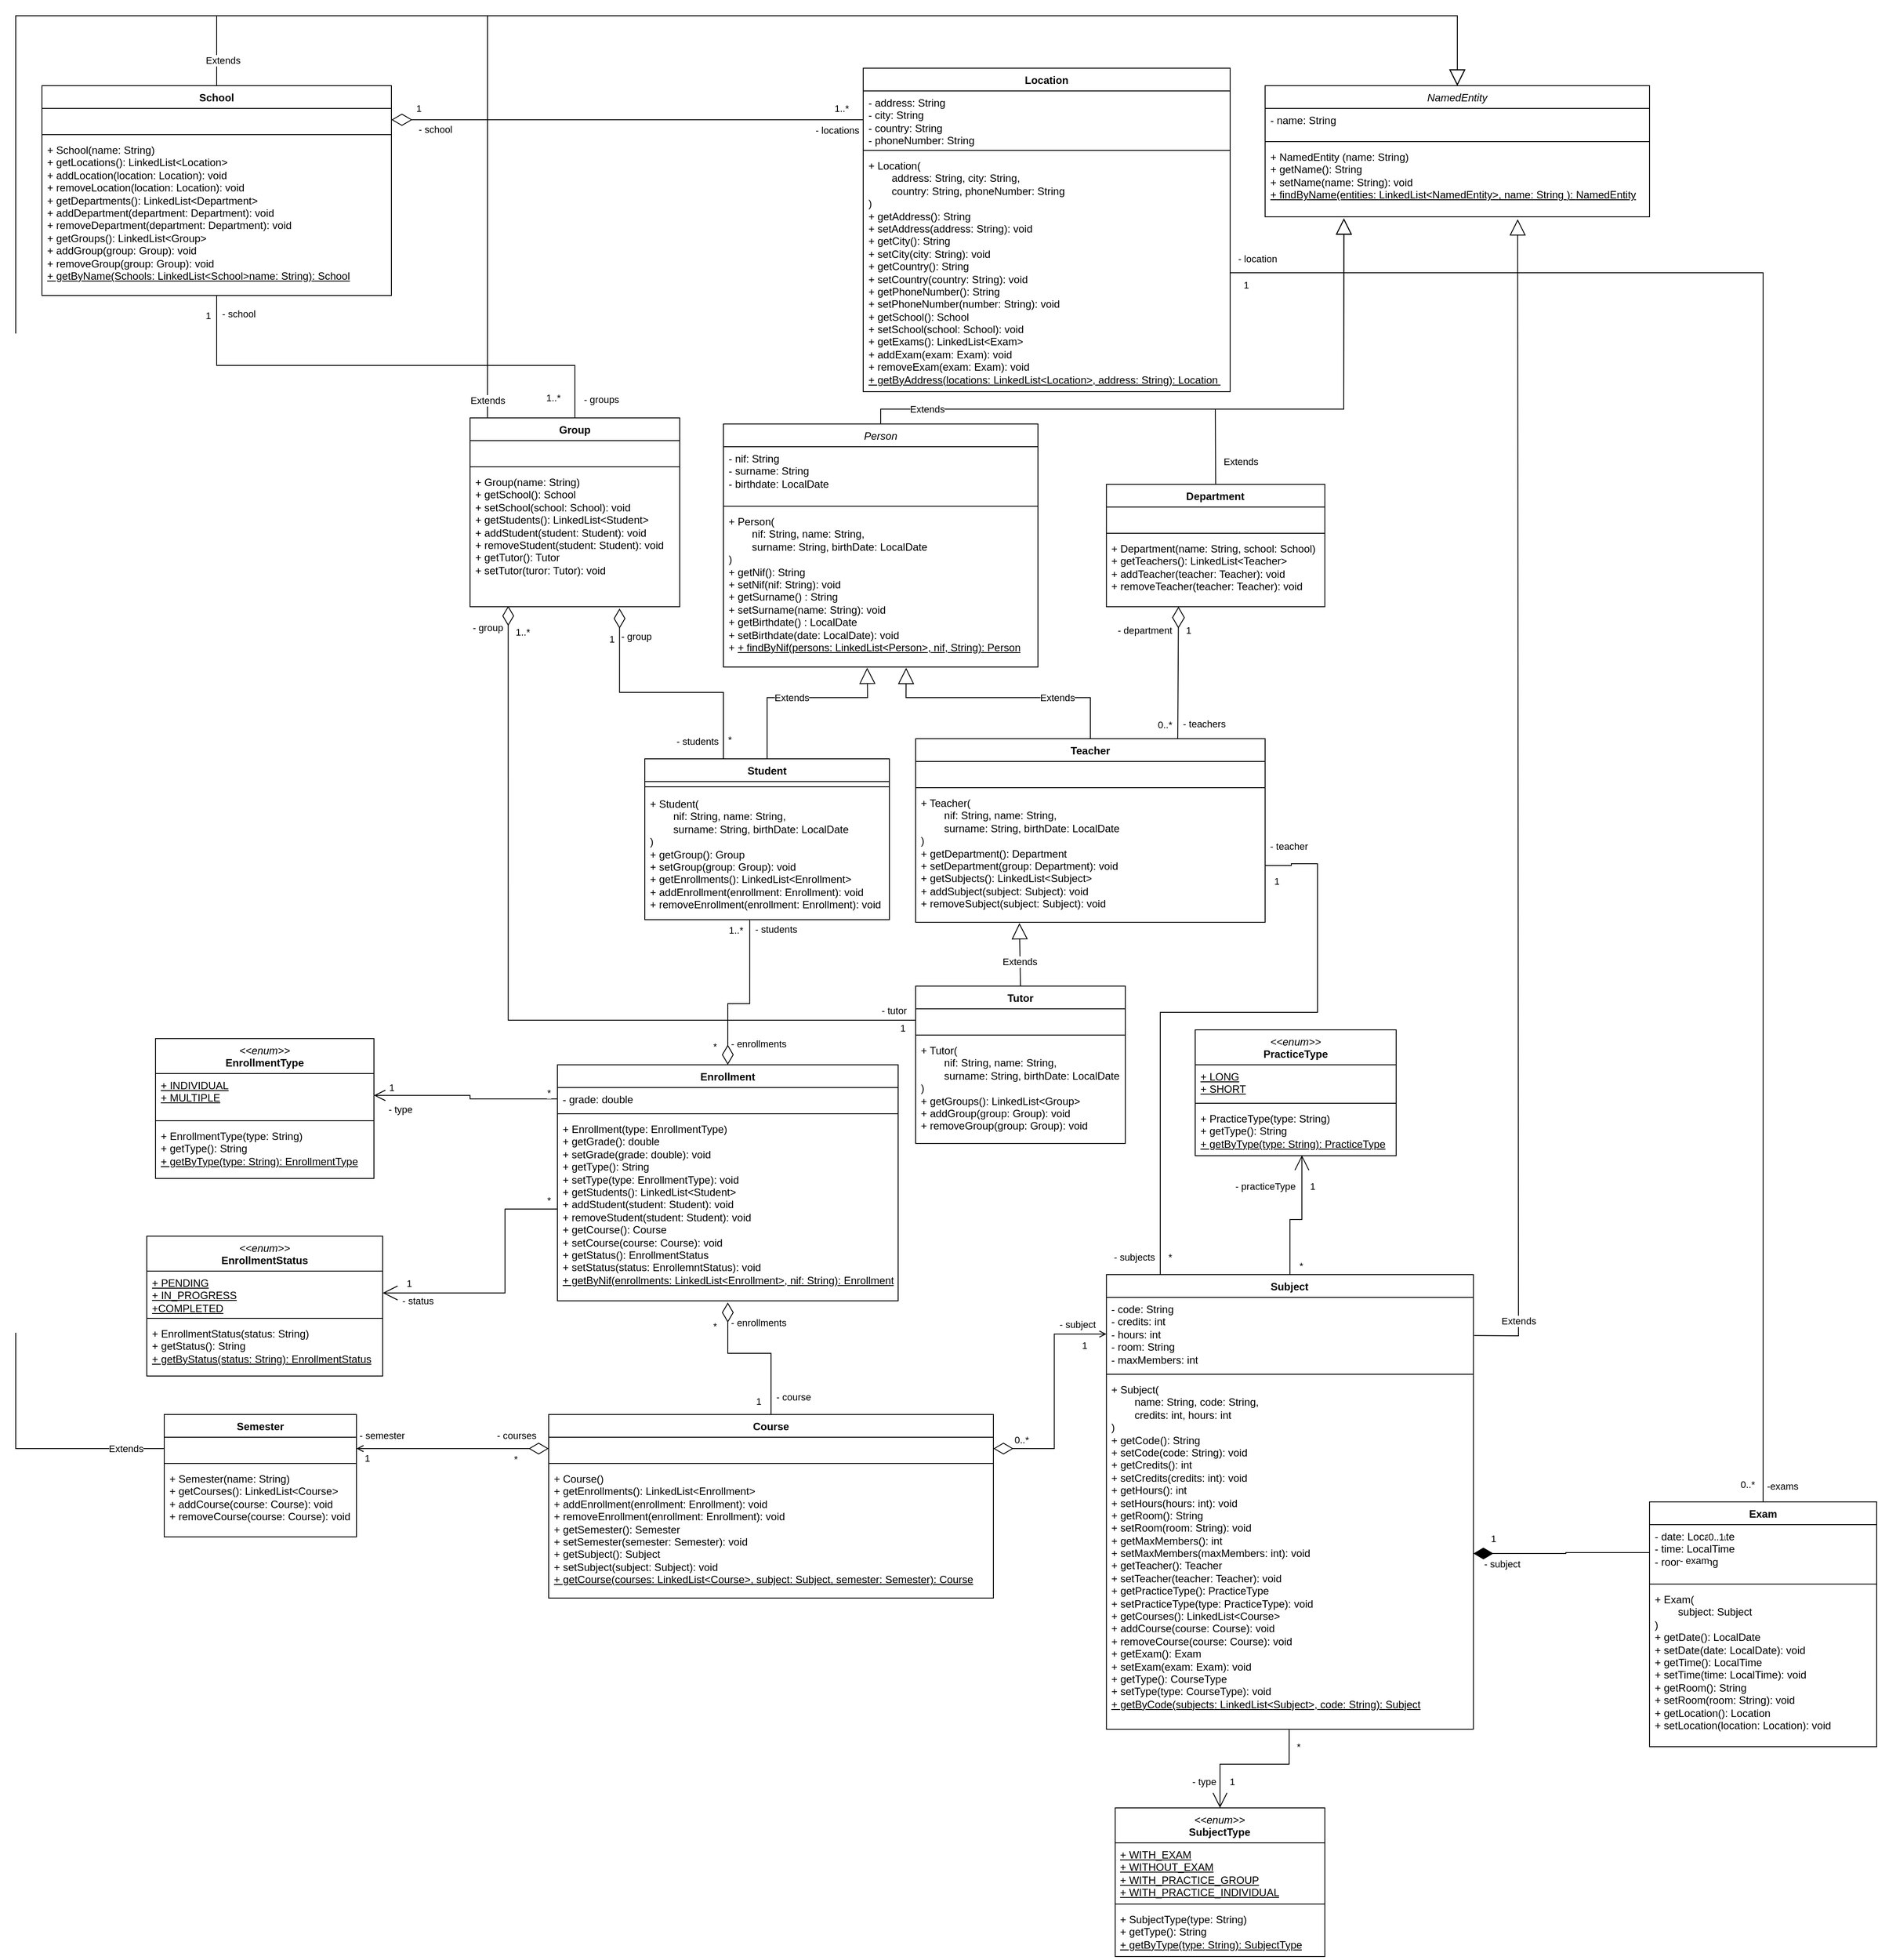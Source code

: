 <mxfile version="26.0.4">
  <diagram name="Page-1" id="c4acf3e9-155e-7222-9cf6-157b1a14988f">
    <mxGraphModel dx="1270" dy="248" grid="1" gridSize="10" guides="1" tooltips="1" connect="1" arrows="1" fold="1" page="1" pageScale="1" pageWidth="850" pageHeight="1100" background="none" math="0" shadow="0">
      <root>
        <mxCell id="0" />
        <mxCell id="1" parent="0" />
        <mxCell id="5AitzFESGD3AVAwmbI4z-4" value="" style="endArrow=none;html=1;endSize=13;startArrow=diamondThin;startSize=21;startFill=0;edgeStyle=orthogonalEdgeStyle;align=right;verticalAlign=middle;rounded=0;labelPosition=left;verticalLabelPosition=middle;endFill=0;movable=1;resizable=1;rotatable=1;deletable=1;editable=1;locked=0;connectable=1;exitX=1;exitY=0.5;exitDx=0;exitDy=0;entryX=0;entryY=0.5;entryDx=0;entryDy=0;" parent="1" source="5AitzFESGD3AVAwmbI4z-72" target="5AitzFESGD3AVAwmbI4z-68" edge="1">
          <mxGeometry x="-1" y="3" relative="1" as="geometry">
            <mxPoint x="255" y="193" as="sourcePoint" />
            <mxPoint x="390" y="190" as="targetPoint" />
            <Array as="points">
              <mxPoint x="-60" y="159" />
              <mxPoint x="-60" y="159" />
              <mxPoint x="450" y="159" />
            </Array>
          </mxGeometry>
        </mxCell>
        <mxCell id="5AitzFESGD3AVAwmbI4z-6" value="1..*" style="edgeLabel;html=1;align=center;verticalAlign=bottom;resizable=1;points=[];labelPosition=center;verticalLabelPosition=top;horizontal=1;movable=1;rotatable=1;deletable=1;editable=1;locked=0;connectable=1;" parent="5AitzFESGD3AVAwmbI4z-4" vertex="1" connectable="0">
          <mxGeometry x="0.753" y="1" relative="1" as="geometry">
            <mxPoint x="41" y="-4" as="offset" />
          </mxGeometry>
        </mxCell>
        <mxCell id="5AitzFESGD3AVAwmbI4z-8" value="1" style="edgeLabel;html=1;align=center;verticalAlign=bottom;resizable=0;points=[];horizontal=1;" parent="5AitzFESGD3AVAwmbI4z-4" vertex="1" connectable="0">
          <mxGeometry x="-0.735" y="1" relative="1" as="geometry">
            <mxPoint x="-41" y="-4" as="offset" />
          </mxGeometry>
        </mxCell>
        <mxCell id="HWafEd_5LGroJmfwecnS-18" value="- locations" style="edgeLabel;html=1;align=center;verticalAlign=middle;resizable=0;points=[];" parent="5AitzFESGD3AVAwmbI4z-4" vertex="1" connectable="0">
          <mxGeometry x="0.578" y="-2" relative="1" as="geometry">
            <mxPoint x="83" y="10" as="offset" />
          </mxGeometry>
        </mxCell>
        <mxCell id="HWafEd_5LGroJmfwecnS-19" value="- school" style="edgeLabel;html=1;align=center;verticalAlign=middle;resizable=0;points=[];" parent="5AitzFESGD3AVAwmbI4z-4" vertex="1" connectable="0">
          <mxGeometry x="-0.663" y="-1" relative="1" as="geometry">
            <mxPoint x="-41" y="10" as="offset" />
          </mxGeometry>
        </mxCell>
        <mxCell id="5AitzFESGD3AVAwmbI4z-11" value="" style="endArrow=none;startArrow=none;endFill=0;startFill=0;html=1;rounded=0;entryX=0.5;entryY=0;entryDx=0;entryDy=0;exitX=0.5;exitY=1.002;exitDx=0;exitDy=0;exitPerimeter=0;" parent="1" source="5AitzFESGD3AVAwmbI4z-74" target="5AitzFESGD3AVAwmbI4z-75" edge="1">
          <mxGeometry width="160" relative="1" as="geometry">
            <mxPoint x="175" y="550" as="sourcePoint" />
            <mxPoint x="175" y="630" as="targetPoint" />
            <Array as="points">
              <mxPoint x="-290" y="440" />
              <mxPoint x="120" y="440" />
            </Array>
          </mxGeometry>
        </mxCell>
        <mxCell id="5AitzFESGD3AVAwmbI4z-12" value="1" style="edgeLabel;html=1;align=center;verticalAlign=middle;resizable=0;points=[];" parent="5AitzFESGD3AVAwmbI4z-11" vertex="1" connectable="0">
          <mxGeometry x="-0.822" y="-1" relative="1" as="geometry">
            <mxPoint x="-9" y="-27" as="offset" />
          </mxGeometry>
        </mxCell>
        <mxCell id="5AitzFESGD3AVAwmbI4z-14" value="1..*" style="edgeLabel;html=1;align=center;verticalAlign=middle;resizable=0;points=[];" parent="5AitzFESGD3AVAwmbI4z-11" vertex="1" connectable="0">
          <mxGeometry x="0.626" y="-1" relative="1" as="geometry">
            <mxPoint x="17" y="36" as="offset" />
          </mxGeometry>
        </mxCell>
        <mxCell id="HWafEd_5LGroJmfwecnS-20" value="- school" style="edgeLabel;html=1;align=center;verticalAlign=middle;resizable=0;points=[];" parent="5AitzFESGD3AVAwmbI4z-11" vertex="1" connectable="0">
          <mxGeometry x="-0.907" y="-1" relative="1" as="geometry">
            <mxPoint x="26" y="-5" as="offset" />
          </mxGeometry>
        </mxCell>
        <mxCell id="HWafEd_5LGroJmfwecnS-21" value="- groups" style="edgeLabel;html=1;align=center;verticalAlign=middle;resizable=0;points=[];" parent="5AitzFESGD3AVAwmbI4z-11" vertex="1" connectable="0">
          <mxGeometry x="0.946" y="-3" relative="1" as="geometry">
            <mxPoint x="33" y="-7" as="offset" />
          </mxGeometry>
        </mxCell>
        <mxCell id="5AitzFESGD3AVAwmbI4z-26" style="edgeStyle=orthogonalEdgeStyle;rounded=0;orthogonalLoop=1;jettySize=auto;html=1;entryX=0.25;entryY=0;entryDx=0;entryDy=0;endArrow=none;endFill=0;startSize=20;strokeWidth=1;targetPerimeterSpacing=0;sourcePerimeterSpacing=0;jumpSize=10;startArrow=diamondThin;startFill=0;exitX=0.713;exitY=1.013;exitDx=0;exitDy=0;exitPerimeter=0;" parent="1" source="5AitzFESGD3AVAwmbI4z-78" target="5AitzFESGD3AVAwmbI4z-91" edge="1">
          <mxGeometry relative="1" as="geometry">
            <mxPoint x="175" y="770" as="sourcePoint" />
            <mxPoint x="277.5" y="850" as="targetPoint" />
            <Array as="points">
              <mxPoint x="171" y="814" />
              <mxPoint x="290" y="814" />
            </Array>
          </mxGeometry>
        </mxCell>
        <mxCell id="5AitzFESGD3AVAwmbI4z-27" value="1" style="edgeLabel;html=1;align=center;verticalAlign=middle;resizable=0;points=[];" parent="5AitzFESGD3AVAwmbI4z-26" vertex="1" connectable="0">
          <mxGeometry x="-0.884" y="-1" relative="1" as="geometry">
            <mxPoint x="-8" y="17" as="offset" />
          </mxGeometry>
        </mxCell>
        <mxCell id="5AitzFESGD3AVAwmbI4z-29" value="- students" style="edgeLabel;html=1;align=center;verticalAlign=middle;resizable=0;points=[];" parent="5AitzFESGD3AVAwmbI4z-26" vertex="1" connectable="0">
          <mxGeometry x="0.813" y="-1" relative="1" as="geometry">
            <mxPoint x="-29" y="14" as="offset" />
          </mxGeometry>
        </mxCell>
        <mxCell id="5AitzFESGD3AVAwmbI4z-36" value="- group" style="edgeLabel;html=1;align=center;verticalAlign=middle;resizable=0;points=[];" parent="5AitzFESGD3AVAwmbI4z-26" vertex="1" connectable="0">
          <mxGeometry x="-0.771" y="-2" relative="1" as="geometry">
            <mxPoint x="21" y="-4" as="offset" />
          </mxGeometry>
        </mxCell>
        <mxCell id="san992PfMVVOkJ35JlZO-6" value="- students" style="edgeLabel;html=1;align=center;verticalAlign=middle;resizable=0;points=[];" parent="5AitzFESGD3AVAwmbI4z-26" vertex="1" connectable="0">
          <mxGeometry x="0.814" relative="1" as="geometry">
            <mxPoint x="-30" y="-11" as="offset" />
          </mxGeometry>
        </mxCell>
        <mxCell id="5AitzFESGD3AVAwmbI4z-31" style="edgeStyle=orthogonalEdgeStyle;rounded=0;orthogonalLoop=1;jettySize=auto;html=1;exitX=0.182;exitY=0.994;exitDx=0;exitDy=0;entryX=0;entryY=0.5;entryDx=0;entryDy=0;endArrow=none;endFill=0;startArrow=diamondThin;startFill=0;jumpSize=11;strokeWidth=1;sourcePerimeterSpacing=14;startSize=20;exitPerimeter=0;" parent="1" source="5AitzFESGD3AVAwmbI4z-78" target="5AitzFESGD3AVAwmbI4z-105" edge="1">
          <mxGeometry relative="1" as="geometry">
            <mxPoint x="127.5" y="770" as="sourcePoint" />
            <mxPoint x="540" y="1125" as="targetPoint" />
          </mxGeometry>
        </mxCell>
        <mxCell id="5AitzFESGD3AVAwmbI4z-32" value="1..*" style="edgeLabel;html=1;align=center;verticalAlign=middle;resizable=0;points=[];" parent="5AitzFESGD3AVAwmbI4z-31" vertex="1" connectable="0">
          <mxGeometry x="-0.956" y="-1" relative="1" as="geometry">
            <mxPoint x="17" y="9" as="offset" />
          </mxGeometry>
        </mxCell>
        <mxCell id="5AitzFESGD3AVAwmbI4z-33" value="1" style="edgeLabel;html=1;align=center;verticalAlign=middle;resizable=0;points=[];" parent="5AitzFESGD3AVAwmbI4z-31" vertex="1" connectable="0">
          <mxGeometry x="0.888" y="1" relative="1" as="geometry">
            <mxPoint x="37" y="10" as="offset" />
          </mxGeometry>
        </mxCell>
        <mxCell id="5AitzFESGD3AVAwmbI4z-35" value="- tutor" style="edgeLabel;html=1;align=center;verticalAlign=middle;resizable=0;points=[];" parent="5AitzFESGD3AVAwmbI4z-31" vertex="1" connectable="0">
          <mxGeometry x="0.909" y="-1" relative="1" as="geometry">
            <mxPoint x="17" y="-12" as="offset" />
          </mxGeometry>
        </mxCell>
        <mxCell id="5AitzFESGD3AVAwmbI4z-142" value="- group" style="edgeLabel;html=1;align=center;verticalAlign=middle;resizable=0;points=[];" parent="5AitzFESGD3AVAwmbI4z-31" vertex="1" connectable="0">
          <mxGeometry x="-0.915" relative="1" as="geometry">
            <mxPoint x="-24" y="-15" as="offset" />
          </mxGeometry>
        </mxCell>
        <mxCell id="5AitzFESGD3AVAwmbI4z-19" value="Extends" style="endArrow=block;endSize=16;endFill=0;html=1;rounded=0;exitX=0.5;exitY=0;exitDx=0;exitDy=0;entryX=0.457;entryY=1.004;entryDx=0;entryDy=0;entryPerimeter=0;" parent="1" source="5AitzFESGD3AVAwmbI4z-91" target="5AitzFESGD3AVAwmbI4z-82" edge="1">
          <mxGeometry x="-0.109" width="160" relative="1" as="geometry">
            <mxPoint x="325" y="850" as="sourcePoint" />
            <mxPoint x="390" y="783" as="targetPoint" />
            <Array as="points">
              <mxPoint x="340" y="820" />
              <mxPoint x="455" y="820" />
            </Array>
            <mxPoint as="offset" />
          </mxGeometry>
        </mxCell>
        <mxCell id="5AitzFESGD3AVAwmbI4z-21" value="Extends" style="endArrow=block;endSize=16;endFill=0;html=1;rounded=0;exitX=0.5;exitY=0;exitDx=0;exitDy=0;entryX=0.581;entryY=1.005;entryDx=0;entryDy=0;entryPerimeter=0;" parent="1" source="5AitzFESGD3AVAwmbI4z-87" target="5AitzFESGD3AVAwmbI4z-82" edge="1">
          <mxGeometry x="-0.414" width="160" relative="1" as="geometry">
            <mxPoint x="635" y="860" as="sourcePoint" />
            <mxPoint x="510" y="696" as="targetPoint" />
            <Array as="points">
              <mxPoint x="710" y="820" />
              <mxPoint x="499" y="820" />
            </Array>
            <mxPoint as="offset" />
          </mxGeometry>
        </mxCell>
        <mxCell id="5AitzFESGD3AVAwmbI4z-23" value="Extends" style="endArrow=block;endSize=16;endFill=0;html=1;rounded=0;entryX=0.297;entryY=1.006;entryDx=0;entryDy=0;exitX=0.5;exitY=0;exitDx=0;exitDy=0;entryPerimeter=0;" parent="1" source="5AitzFESGD3AVAwmbI4z-104" target="5AitzFESGD3AVAwmbI4z-90" edge="1">
          <mxGeometry x="-0.23" y="1" width="160" relative="1" as="geometry">
            <mxPoint x="635" y="1080" as="sourcePoint" />
            <mxPoint x="635" y="950" as="targetPoint" />
            <Array as="points" />
            <mxPoint as="offset" />
          </mxGeometry>
        </mxCell>
        <mxCell id="5AitzFESGD3AVAwmbI4z-28" value="*" style="edgeLabel;html=1;align=center;verticalAlign=middle;resizable=0;points=[];" parent="1" vertex="1" connectable="0">
          <mxGeometry x="290" y="870.003" as="geometry">
            <mxPoint x="7" y="-2" as="offset" />
          </mxGeometry>
        </mxCell>
        <mxCell id="5AitzFESGD3AVAwmbI4z-37" style="edgeStyle=orthogonalEdgeStyle;rounded=0;orthogonalLoop=1;jettySize=auto;html=1;endArrow=diamondThin;endFill=0;startSize=7;strokeWidth=1;targetPerimeterSpacing=0;sourcePerimeterSpacing=0;jumpSize=10;entryX=0.5;entryY=0;entryDx=0;entryDy=0;exitX=0.429;exitY=1.001;exitDx=0;exitDy=0;exitPerimeter=0;endSize=20;" parent="1" source="5AitzFESGD3AVAwmbI4z-94" target="5AitzFESGD3AVAwmbI4z-99" edge="1">
          <mxGeometry relative="1" as="geometry">
            <mxPoint x="325.16" y="1149.996" as="sourcePoint" />
            <mxPoint x="325" y="1075.85" as="targetPoint" />
            <Array as="points">
              <mxPoint x="320" y="1170" />
              <mxPoint x="295" y="1170" />
            </Array>
          </mxGeometry>
        </mxCell>
        <mxCell id="5AitzFESGD3AVAwmbI4z-38" value="1..*" style="edgeLabel;html=1;align=center;verticalAlign=middle;resizable=0;points=[];" parent="5AitzFESGD3AVAwmbI4z-37" vertex="1" connectable="0">
          <mxGeometry x="-0.884" y="-1" relative="1" as="geometry">
            <mxPoint x="-15" y="1" as="offset" />
          </mxGeometry>
        </mxCell>
        <mxCell id="5AitzFESGD3AVAwmbI4z-39" value="- enrollments" style="edgeLabel;html=1;align=center;verticalAlign=middle;resizable=0;points=[];" parent="5AitzFESGD3AVAwmbI4z-37" vertex="1" connectable="0">
          <mxGeometry x="0.813" y="-1" relative="1" as="geometry">
            <mxPoint x="36" y="-6" as="offset" />
          </mxGeometry>
        </mxCell>
        <mxCell id="5AitzFESGD3AVAwmbI4z-42" value="*" style="edgeLabel;html=1;align=center;verticalAlign=middle;resizable=0;points=[];" parent="5AitzFESGD3AVAwmbI4z-37" vertex="1" connectable="0">
          <mxGeometry x="0.679" relative="1" as="geometry">
            <mxPoint x="-15" y="9" as="offset" />
          </mxGeometry>
        </mxCell>
        <mxCell id="5AitzFESGD3AVAwmbI4z-49" value="- students" style="edgeLabel;html=1;align=center;verticalAlign=middle;resizable=0;points=[];" parent="5AitzFESGD3AVAwmbI4z-37" vertex="1" connectable="0">
          <mxGeometry x="-0.572" y="2" relative="1" as="geometry">
            <mxPoint x="28" y="-30" as="offset" />
          </mxGeometry>
        </mxCell>
        <mxCell id="5AitzFESGD3AVAwmbI4z-43" style="edgeStyle=orthogonalEdgeStyle;rounded=0;orthogonalLoop=1;jettySize=auto;html=1;endArrow=none;endFill=0;startSize=20;strokeWidth=1;targetPerimeterSpacing=0;sourcePerimeterSpacing=0;jumpSize=10;exitX=0.5;exitY=1.009;exitDx=0;exitDy=0;entryX=0.5;entryY=0;entryDx=0;entryDy=0;exitPerimeter=0;startArrow=diamondThin;startFill=0;endSize=7;" parent="1" source="5AitzFESGD3AVAwmbI4z-102" target="5AitzFESGD3AVAwmbI4z-108" edge="1">
          <mxGeometry relative="1" as="geometry">
            <mxPoint x="325" y="1397.85" as="sourcePoint" />
            <mxPoint x="325" y="1507.85" as="targetPoint" />
            <Array as="points">
              <mxPoint x="295" y="1570" />
              <mxPoint x="345" y="1570" />
            </Array>
          </mxGeometry>
        </mxCell>
        <mxCell id="5AitzFESGD3AVAwmbI4z-44" value="*" style="edgeLabel;html=1;align=center;verticalAlign=middle;resizable=0;points=[];" parent="5AitzFESGD3AVAwmbI4z-43" vertex="1" connectable="0">
          <mxGeometry x="-0.884" y="-1" relative="1" as="geometry">
            <mxPoint x="-14" y="16" as="offset" />
          </mxGeometry>
        </mxCell>
        <mxCell id="5AitzFESGD3AVAwmbI4z-45" value="- course" style="edgeLabel;html=1;align=center;verticalAlign=middle;resizable=0;points=[];" parent="5AitzFESGD3AVAwmbI4z-43" vertex="1" connectable="0">
          <mxGeometry x="0.813" y="-1" relative="1" as="geometry">
            <mxPoint x="26" y="-4" as="offset" />
          </mxGeometry>
        </mxCell>
        <mxCell id="5AitzFESGD3AVAwmbI4z-47" value="1" style="edgeLabel;html=1;align=center;verticalAlign=middle;resizable=0;points=[];" parent="5AitzFESGD3AVAwmbI4z-43" vertex="1" connectable="0">
          <mxGeometry x="0.679" relative="1" as="geometry">
            <mxPoint x="-15" y="13" as="offset" />
          </mxGeometry>
        </mxCell>
        <mxCell id="5AitzFESGD3AVAwmbI4z-50" value="- enrollments" style="edgeLabel;html=1;align=center;verticalAlign=middle;resizable=0;points=[];" parent="5AitzFESGD3AVAwmbI4z-43" vertex="1" connectable="0">
          <mxGeometry x="-0.723" relative="1" as="geometry">
            <mxPoint x="35" y="-2" as="offset" />
          </mxGeometry>
        </mxCell>
        <mxCell id="5AitzFESGD3AVAwmbI4z-51" style="edgeStyle=orthogonalEdgeStyle;rounded=0;orthogonalLoop=1;jettySize=auto;html=1;endArrow=open;endFill=0;startArrow=diamondThin;startFill=0;jumpSize=11;strokeWidth=1;sourcePerimeterSpacing=14;startSize=20;exitX=0;exitY=0.5;exitDx=0;exitDy=0;entryX=1;entryY=0.5;entryDx=0;entryDy=0;" parent="1" source="5AitzFESGD3AVAwmbI4z-109" target="5AitzFESGD3AVAwmbI4z-138" edge="1">
          <mxGeometry relative="1" as="geometry">
            <mxPoint x="223" y="1595.14" as="sourcePoint" />
            <mxPoint x="78" y="1595.14" as="targetPoint" />
          </mxGeometry>
        </mxCell>
        <mxCell id="5AitzFESGD3AVAwmbI4z-52" value="*" style="edgeLabel;html=1;align=center;verticalAlign=middle;resizable=0;points=[];" parent="5AitzFESGD3AVAwmbI4z-51" vertex="1" connectable="0">
          <mxGeometry x="-0.956" y="-1" relative="1" as="geometry">
            <mxPoint x="-33" y="13" as="offset" />
          </mxGeometry>
        </mxCell>
        <mxCell id="5AitzFESGD3AVAwmbI4z-63" value="1" style="edgeLabel;html=1;align=center;verticalAlign=middle;resizable=0;points=[];" parent="5AitzFESGD3AVAwmbI4z-51" vertex="1" connectable="0">
          <mxGeometry x="0.458" relative="1" as="geometry">
            <mxPoint x="-48" y="11" as="offset" />
          </mxGeometry>
        </mxCell>
        <mxCell id="5AitzFESGD3AVAwmbI4z-65" value="- semester" style="edgeLabel;html=1;align=center;verticalAlign=middle;resizable=0;points=[];" parent="5AitzFESGD3AVAwmbI4z-51" vertex="1" connectable="0">
          <mxGeometry x="0.222" relative="1" as="geometry">
            <mxPoint x="-57" y="-15" as="offset" />
          </mxGeometry>
        </mxCell>
        <mxCell id="san992PfMVVOkJ35JlZO-8" value="- courses" style="edgeLabel;html=1;align=center;verticalAlign=middle;resizable=0;points=[];" parent="5AitzFESGD3AVAwmbI4z-51" vertex="1" connectable="0">
          <mxGeometry x="-0.119" y="-3" relative="1" as="geometry">
            <mxPoint x="60" y="-12" as="offset" />
          </mxGeometry>
        </mxCell>
        <mxCell id="5AitzFESGD3AVAwmbI4z-59" style="edgeStyle=orthogonalEdgeStyle;rounded=0;orthogonalLoop=1;jettySize=auto;html=1;endArrow=open;endFill=0;startArrow=diamondThin;startFill=0;jumpSize=11;strokeWidth=1;sourcePerimeterSpacing=14;startSize=20;exitX=1;exitY=0.5;exitDx=0;exitDy=0;entryX=0;entryY=0.5;entryDx=0;entryDy=0;" parent="1" source="5AitzFESGD3AVAwmbI4z-109" target="5AitzFESGD3AVAwmbI4z-117" edge="1">
          <mxGeometry relative="1" as="geometry">
            <mxPoint x="575" y="1587.35" as="sourcePoint" />
            <mxPoint x="450" y="1582.35" as="targetPoint" />
          </mxGeometry>
        </mxCell>
        <mxCell id="5AitzFESGD3AVAwmbI4z-61" value="1" style="edgeLabel;html=1;align=center;verticalAlign=middle;resizable=0;points=[];" parent="5AitzFESGD3AVAwmbI4z-59" vertex="1" connectable="0">
          <mxGeometry x="0.888" y="1" relative="1" as="geometry">
            <mxPoint x="-11" y="14" as="offset" />
          </mxGeometry>
        </mxCell>
        <mxCell id="5AitzFESGD3AVAwmbI4z-62" value="- subject" style="edgeLabel;html=1;align=center;verticalAlign=middle;resizable=0;points=[];" parent="5AitzFESGD3AVAwmbI4z-59" vertex="1" connectable="0">
          <mxGeometry x="0.909" y="-1" relative="1" as="geometry">
            <mxPoint x="-22" y="-12" as="offset" />
          </mxGeometry>
        </mxCell>
        <mxCell id="5AitzFESGD3AVAwmbI4z-66" value="0..*" style="edgeLabel;html=1;align=center;verticalAlign=middle;resizable=0;points=[];" parent="5AitzFESGD3AVAwmbI4z-59" vertex="1" connectable="0">
          <mxGeometry x="-0.13" y="3" relative="1" as="geometry">
            <mxPoint x="-35" y="34" as="offset" />
          </mxGeometry>
        </mxCell>
        <mxCell id="5AitzFESGD3AVAwmbI4z-67" value="Location" style="swimlane;fontStyle=1;align=center;verticalAlign=top;childLayout=stackLayout;horizontal=1;startSize=26;horizontalStack=0;resizeParent=1;resizeParentMax=0;resizeLast=0;collapsible=1;marginBottom=0;whiteSpace=wrap;html=1;" parent="1" vertex="1">
          <mxGeometry x="450" y="100" width="420" height="370" as="geometry">
            <mxRectangle x="510" y="-190" width="90" height="30" as="alternateBounds" />
          </mxGeometry>
        </mxCell>
        <mxCell id="5AitzFESGD3AVAwmbI4z-68" value="- address: String&lt;div&gt;- city: String&lt;/div&gt;&lt;div&gt;- country: String&lt;/div&gt;&lt;div&gt;- phoneNumber: String&lt;/div&gt;" style="text;strokeColor=none;fillColor=none;align=left;verticalAlign=top;spacingLeft=4;spacingRight=4;overflow=hidden;rotatable=0;points=[[0,0.5],[1,0.5]];portConstraint=eastwest;whiteSpace=wrap;html=1;" parent="5AitzFESGD3AVAwmbI4z-67" vertex="1">
          <mxGeometry y="26" width="420" height="64" as="geometry" />
        </mxCell>
        <mxCell id="5AitzFESGD3AVAwmbI4z-69" value="" style="line;strokeWidth=1;fillColor=none;align=left;verticalAlign=middle;spacingTop=-1;spacingLeft=3;spacingRight=3;rotatable=0;labelPosition=right;points=[];portConstraint=eastwest;strokeColor=inherit;" parent="5AitzFESGD3AVAwmbI4z-67" vertex="1">
          <mxGeometry y="90" width="420" height="8" as="geometry" />
        </mxCell>
        <mxCell id="5AitzFESGD3AVAwmbI4z-70" value="&lt;div&gt;+ Location(&lt;/div&gt;&lt;div&gt;&lt;span style=&quot;white-space: pre;&quot;&gt;&#x9;&lt;/span&gt;address: String, city: String,&lt;/div&gt;&lt;div&gt;&lt;span style=&quot;white-space: pre;&quot;&gt;&#x9;&lt;/span&gt;country: String, phoneNumber: String&lt;br&gt;&lt;/div&gt;&lt;div&gt;)&lt;/div&gt;+ getAddress(): String&lt;div&gt;+ setAddress(address: String): void&lt;/div&gt;&lt;div&gt;+ getCity(): String&lt;div&gt;+ setCity(city: String): void&lt;/div&gt;&lt;/div&gt;&lt;div&gt;+ getCountry(): String&lt;div&gt;+ setCountry(country: String): void&lt;/div&gt;&lt;/div&gt;&lt;div&gt;+ getPhoneNumber(): String&lt;div&gt;+ setPhoneNumber(number: String): void&lt;/div&gt;&lt;/div&gt;&lt;div&gt;+ getSchool(): School&lt;/div&gt;&lt;div&gt;+ setSchool(school: School): void&lt;/div&gt;&lt;div&gt;+ getExams():&amp;nbsp;&lt;span style=&quot;background-color: transparent; color: light-dark(rgb(0, 0, 0), rgb(255, 255, 255));&quot;&gt;LinkedList&amp;lt;Exam&amp;gt;&lt;/span&gt;&lt;/div&gt;&lt;div&gt;&lt;span style=&quot;background-color: transparent; color: light-dark(rgb(0, 0, 0), rgb(255, 255, 255));&quot;&gt;+ addExam(exam: Exam): void&lt;/span&gt;&lt;/div&gt;&lt;div&gt;&lt;span style=&quot;background-color: transparent; color: light-dark(rgb(0, 0, 0), rgb(255, 255, 255));&quot;&gt;+ removeExam(exam: Exam): void&lt;/span&gt;&lt;/div&gt;&lt;div&gt;&lt;span style=&quot;background-color: transparent;&quot;&gt;&lt;u&gt;+ getByAddress(&lt;/u&gt;&lt;/span&gt;&lt;u style=&quot;background-color: transparent; color: light-dark(rgb(0, 0, 0), rgb(255, 255, 255));&quot;&gt;locations:&amp;nbsp;&lt;/u&gt;&lt;span style=&quot;background-color: transparent; color: light-dark(rgb(0, 0, 0), rgb(255, 255, 255));&quot;&gt;&lt;u&gt;LinkedList&amp;lt;Location&amp;gt;, address: String):&amp;nbsp;&lt;/u&gt;&lt;/span&gt;&lt;u style=&quot;background-color: transparent; color: light-dark(rgb(0, 0, 0), rgb(255, 255, 255));&quot;&gt;Location&amp;nbsp;&lt;/u&gt;&lt;/div&gt;" style="text;strokeColor=none;fillColor=none;align=left;verticalAlign=top;spacingLeft=4;spacingRight=4;overflow=hidden;rotatable=0;points=[[0,0.5],[1,0.5]];portConstraint=eastwest;whiteSpace=wrap;html=1;" parent="5AitzFESGD3AVAwmbI4z-67" vertex="1">
          <mxGeometry y="98" width="420" height="272" as="geometry" />
        </mxCell>
        <mxCell id="5AitzFESGD3AVAwmbI4z-71" value="School" style="swimlane;fontStyle=1;align=center;verticalAlign=top;childLayout=stackLayout;horizontal=1;startSize=26;horizontalStack=0;resizeParent=1;resizeParentMax=0;resizeLast=0;collapsible=1;marginBottom=0;whiteSpace=wrap;html=1;" parent="1" vertex="1">
          <mxGeometry x="-490" y="120" width="400" height="240" as="geometry" />
        </mxCell>
        <mxCell id="5AitzFESGD3AVAwmbI4z-72" value="&amp;nbsp; &amp;nbsp;&amp;nbsp;" style="text;strokeColor=none;fillColor=none;align=left;verticalAlign=top;spacingLeft=4;spacingRight=4;overflow=hidden;rotatable=0;points=[[0,0.5],[1,0.5]];portConstraint=eastwest;whiteSpace=wrap;html=1;" parent="5AitzFESGD3AVAwmbI4z-71" vertex="1">
          <mxGeometry y="26" width="400" height="26" as="geometry" />
        </mxCell>
        <mxCell id="5AitzFESGD3AVAwmbI4z-73" value="" style="line;strokeWidth=1;fillColor=none;align=left;verticalAlign=middle;spacingTop=-1;spacingLeft=3;spacingRight=3;rotatable=0;labelPosition=right;points=[];portConstraint=eastwest;strokeColor=inherit;" parent="5AitzFESGD3AVAwmbI4z-71" vertex="1">
          <mxGeometry y="52" width="400" height="8" as="geometry" />
        </mxCell>
        <mxCell id="5AitzFESGD3AVAwmbI4z-74" value="&lt;div&gt;+ School(name: String)&lt;/div&gt;&lt;div&gt;+ getLocations(): LinkedList&amp;lt;Location&amp;gt;&lt;/div&gt;&lt;div&gt;+ addLocation(location: Location): void&lt;/div&gt;&lt;div&gt;+ removeLocation(location: Location): void&lt;/div&gt;&lt;div&gt;&lt;div&gt;+ getDepartments(): LinkedList&amp;lt;Department&amp;gt;&lt;/div&gt;&lt;div&gt;+ addDepartment(department: Department): void&lt;/div&gt;&lt;div&gt;+ removeDepartment(department: Department): void&lt;/div&gt;&lt;/div&gt;&lt;div&gt;&lt;div&gt;+ getGroups(): LinkedList&amp;lt;Group&amp;gt;&lt;/div&gt;&lt;div&gt;+ addGroup(group: Group): void&lt;/div&gt;&lt;div&gt;+ removeGroup(group: Group): void&lt;/div&gt;&lt;/div&gt;&lt;div&gt;&lt;u&gt;+ getByName(Schools: LinkedList&amp;lt;School&amp;gt;name: String): School&lt;/u&gt;&lt;/div&gt;" style="text;strokeColor=none;fillColor=none;align=left;verticalAlign=top;spacingLeft=4;spacingRight=4;overflow=hidden;rotatable=0;points=[[0,0.5],[1,0.5]];portConstraint=eastwest;whiteSpace=wrap;html=1;" parent="5AitzFESGD3AVAwmbI4z-71" vertex="1">
          <mxGeometry y="60" width="400" height="180" as="geometry" />
        </mxCell>
        <mxCell id="5AitzFESGD3AVAwmbI4z-75" value="Group" style="swimlane;fontStyle=1;align=center;verticalAlign=top;childLayout=stackLayout;horizontal=1;startSize=26;horizontalStack=0;resizeParent=1;resizeParentMax=0;resizeLast=0;collapsible=1;marginBottom=0;whiteSpace=wrap;html=1;" parent="1" vertex="1">
          <mxGeometry y="500" width="240" height="216" as="geometry" />
        </mxCell>
        <mxCell id="5AitzFESGD3AVAwmbI4z-76" value="&amp;nbsp; &amp;nbsp;" style="text;strokeColor=none;fillColor=none;align=left;verticalAlign=top;spacingLeft=4;spacingRight=4;overflow=hidden;rotatable=0;points=[[0,0.5],[1,0.5]];portConstraint=eastwest;whiteSpace=wrap;html=1;" parent="5AitzFESGD3AVAwmbI4z-75" vertex="1">
          <mxGeometry y="26" width="240" height="26" as="geometry" />
        </mxCell>
        <mxCell id="5AitzFESGD3AVAwmbI4z-77" value="" style="line;strokeWidth=1;fillColor=none;align=left;verticalAlign=middle;spacingTop=-1;spacingLeft=3;spacingRight=3;rotatable=0;labelPosition=right;points=[];portConstraint=eastwest;strokeColor=inherit;" parent="5AitzFESGD3AVAwmbI4z-75" vertex="1">
          <mxGeometry y="52" width="240" height="8" as="geometry" />
        </mxCell>
        <mxCell id="5AitzFESGD3AVAwmbI4z-78" value="&lt;div&gt;+ Group(name: String)&lt;/div&gt;&lt;div&gt;&lt;div&gt;+ getSchool(): School&lt;/div&gt;&lt;div&gt;+ setSchool(school: School): void&lt;/div&gt;&lt;/div&gt;&lt;div&gt;&lt;div&gt;+ getStudents(): LinkedList&amp;lt;Student&amp;gt;&lt;/div&gt;&lt;div&gt;&lt;div&gt;+ addStudent(student: Student): void&lt;/div&gt;&lt;div&gt;&lt;div&gt;+ removeStudent(student: Student): void&lt;/div&gt;&lt;div&gt;+ getTutor(): Tutor&lt;/div&gt;&lt;div&gt;+ setTutor(turor: Tutor): void&lt;/div&gt;&lt;div&gt;&lt;br&gt;&lt;/div&gt;&lt;div&gt;&lt;br&gt;&lt;/div&gt;&lt;/div&gt;&lt;/div&gt;&lt;/div&gt;" style="text;strokeColor=none;fillColor=none;align=left;verticalAlign=top;spacingLeft=4;spacingRight=4;overflow=hidden;rotatable=0;points=[[0,0.5],[1,0.5]];portConstraint=eastwest;whiteSpace=wrap;html=1;" parent="5AitzFESGD3AVAwmbI4z-75" vertex="1">
          <mxGeometry y="60" width="240" height="156" as="geometry" />
        </mxCell>
        <mxCell id="5AitzFESGD3AVAwmbI4z-79" value="&lt;i style=&quot;font-weight: normal;&quot;&gt;Person&lt;/i&gt;" style="swimlane;fontStyle=1;align=center;verticalAlign=top;childLayout=stackLayout;horizontal=1;startSize=26;horizontalStack=0;resizeParent=1;resizeParentMax=0;resizeLast=0;collapsible=1;marginBottom=0;whiteSpace=wrap;html=1;" parent="1" vertex="1">
          <mxGeometry x="290" y="507" width="360" height="278" as="geometry" />
        </mxCell>
        <mxCell id="5AitzFESGD3AVAwmbI4z-80" value="- nif: String&lt;div&gt;&lt;span style=&quot;background-color: transparent; color: light-dark(rgb(0, 0, 0), rgb(255, 255, 255));&quot;&gt;- surname: String&lt;/span&gt;&lt;div&gt;- birthdate: LocalDate&lt;/div&gt;&lt;/div&gt;" style="text;strokeColor=none;fillColor=none;align=left;verticalAlign=top;spacingLeft=4;spacingRight=4;overflow=hidden;rotatable=0;points=[[0,0.5],[1,0.5]];portConstraint=eastwest;whiteSpace=wrap;html=1;" parent="5AitzFESGD3AVAwmbI4z-79" vertex="1">
          <mxGeometry y="26" width="360" height="64" as="geometry" />
        </mxCell>
        <mxCell id="5AitzFESGD3AVAwmbI4z-81" value="" style="line;strokeWidth=1;fillColor=none;align=left;verticalAlign=middle;spacingTop=-1;spacingLeft=3;spacingRight=3;rotatable=0;labelPosition=right;points=[];portConstraint=eastwest;strokeColor=inherit;" parent="5AitzFESGD3AVAwmbI4z-79" vertex="1">
          <mxGeometry y="90" width="360" height="8" as="geometry" />
        </mxCell>
        <mxCell id="5AitzFESGD3AVAwmbI4z-82" value="&lt;div&gt;+ Person(&lt;/div&gt;&lt;div&gt;&lt;span style=&quot;white-space: pre;&quot;&gt;&#x9;&lt;/span&gt;nif: String, name: String,&lt;/div&gt;&lt;div&gt;&lt;span style=&quot;white-space: pre;&quot;&gt;&#x9;&lt;/span&gt;surname: String, birthDate: LocalDate&lt;br&gt;&lt;/div&gt;&lt;div&gt;)&lt;/div&gt;&lt;div&gt;+ getNif(): String&lt;/div&gt;&lt;div&gt;+ setNif(nif: String): void&lt;/div&gt;&lt;div&gt;+ getSurname() : String&amp;nbsp;&lt;div&gt;+ setSurname(name: String): void&lt;/div&gt;&lt;/div&gt;&lt;div&gt;+ getBirthdate() : LocalDate&lt;div&gt;+ setBirthdate(date: LocalDate): void&lt;/div&gt;&lt;/div&gt;&lt;div&gt;+&amp;nbsp;&lt;u style=&quot;background-color: transparent; color: light-dark(rgb(0, 0, 0), rgb(255, 255, 255));&quot;&gt;+ findByNif(persons: LinkedList&amp;lt;Person&amp;gt;, nif, String): Person&lt;/u&gt;&lt;/div&gt;" style="text;strokeColor=none;fillColor=none;align=left;verticalAlign=top;spacingLeft=4;spacingRight=4;overflow=hidden;rotatable=0;points=[[0,0.5],[1,0.5]];portConstraint=eastwest;whiteSpace=wrap;html=1;" parent="5AitzFESGD3AVAwmbI4z-79" vertex="1">
          <mxGeometry y="98" width="360" height="180" as="geometry" />
        </mxCell>
        <mxCell id="5AitzFESGD3AVAwmbI4z-87" value="Teacher" style="swimlane;fontStyle=1;align=center;verticalAlign=top;childLayout=stackLayout;horizontal=1;startSize=26;horizontalStack=0;resizeParent=1;resizeParentMax=0;resizeLast=0;collapsible=1;marginBottom=0;whiteSpace=wrap;html=1;" parent="1" vertex="1">
          <mxGeometry x="510" y="867" width="400" height="210" as="geometry" />
        </mxCell>
        <mxCell id="5AitzFESGD3AVAwmbI4z-88" value="&amp;nbsp; &amp;nbsp; &amp;nbsp; &amp;nbsp;" style="text;strokeColor=none;fillColor=none;align=left;verticalAlign=top;spacingLeft=4;spacingRight=4;overflow=hidden;rotatable=0;points=[[0,0.5],[1,0.5]];portConstraint=eastwest;whiteSpace=wrap;html=1;" parent="5AitzFESGD3AVAwmbI4z-87" vertex="1">
          <mxGeometry y="26" width="400" height="26" as="geometry" />
        </mxCell>
        <mxCell id="5AitzFESGD3AVAwmbI4z-89" value="" style="line;strokeWidth=1;fillColor=none;align=left;verticalAlign=middle;spacingTop=-1;spacingLeft=3;spacingRight=3;rotatable=0;labelPosition=right;points=[];portConstraint=eastwest;strokeColor=inherit;" parent="5AitzFESGD3AVAwmbI4z-87" vertex="1">
          <mxGeometry y="52" width="400" height="8" as="geometry" />
        </mxCell>
        <mxCell id="5AitzFESGD3AVAwmbI4z-90" value="+ Teacher(&lt;div&gt;&lt;span style=&quot;white-space: pre;&quot;&gt;&#x9;&lt;/span&gt;&lt;span style=&quot;background-color: transparent; color: light-dark(rgb(0, 0, 0), rgb(255, 255, 255));&quot;&gt;nif: String, name: String,&lt;/span&gt;&lt;div&gt;&lt;span style=&quot;white-space: pre;&quot;&gt;&#x9;&lt;/span&gt;surname: String, birthDate: LocalDate&lt;/div&gt;&lt;div&gt;)&lt;/div&gt;&lt;/div&gt;&lt;div&gt;&lt;div&gt;+ getDepartment(): Department&lt;/div&gt;&lt;div&gt;+ setDepartment(group: Department): void&lt;/div&gt;&lt;/div&gt;&lt;div&gt;&lt;div&gt;+ getSubjects(): LinkedList&amp;lt;Subject&amp;gt;&lt;/div&gt;&lt;div&gt;&lt;div&gt;+ addSubject(subject: Subject): void&lt;/div&gt;&lt;div&gt;+ removeSubject(subject: Subject): void&lt;/div&gt;&lt;/div&gt;&lt;/div&gt;" style="text;strokeColor=none;fillColor=none;align=left;verticalAlign=top;spacingLeft=4;spacingRight=4;overflow=hidden;rotatable=0;points=[[0,0.5],[1,0.5]];portConstraint=eastwest;whiteSpace=wrap;html=1;" parent="5AitzFESGD3AVAwmbI4z-87" vertex="1">
          <mxGeometry y="60" width="400" height="150" as="geometry" />
        </mxCell>
        <mxCell id="5AitzFESGD3AVAwmbI4z-91" value="Student" style="swimlane;fontStyle=1;align=center;verticalAlign=top;childLayout=stackLayout;horizontal=1;startSize=26;horizontalStack=0;resizeParent=1;resizeParentMax=0;resizeLast=0;collapsible=1;marginBottom=0;whiteSpace=wrap;html=1;" parent="1" vertex="1">
          <mxGeometry x="200" y="890" width="280" height="184" as="geometry" />
        </mxCell>
        <mxCell id="5AitzFESGD3AVAwmbI4z-93" value="" style="line;strokeWidth=1;fillColor=none;align=left;verticalAlign=middle;spacingTop=-1;spacingLeft=3;spacingRight=3;rotatable=0;labelPosition=right;points=[];portConstraint=eastwest;strokeColor=inherit;" parent="5AitzFESGD3AVAwmbI4z-91" vertex="1">
          <mxGeometry y="26" width="280" height="12" as="geometry" />
        </mxCell>
        <mxCell id="5AitzFESGD3AVAwmbI4z-94" value="+ Student(&lt;div&gt;&lt;span style=&quot;white-space: pre;&quot;&gt;&#x9;&lt;/span&gt;&lt;span style=&quot;background-color: transparent; color: light-dark(rgb(0, 0, 0), rgb(255, 255, 255));&quot;&gt;nif: String, name: String,&lt;/span&gt;&lt;div&gt;&lt;span style=&quot;white-space: pre;&quot;&gt;&#x9;&lt;/span&gt;surname: String, birthDate: LocalDate&lt;/div&gt;&lt;div&gt;)&lt;/div&gt;&lt;/div&gt;&lt;div&gt;&lt;div&gt;+ getGroup(): Group&lt;/div&gt;&lt;div&gt;+ setGroup(group: Group): void&lt;/div&gt;&lt;/div&gt;&lt;div&gt;&lt;div&gt;+ getEnrollments(): LinkedList&amp;lt;Enrollment&amp;gt;&lt;/div&gt;&lt;div&gt;&lt;div&gt;+ addEnrollment(enrollment: Enrollment): void&lt;/div&gt;&lt;div&gt;+ removeEnrollment(enrollment: Enrollment): void&lt;/div&gt;&lt;/div&gt;&lt;/div&gt;" style="text;strokeColor=none;fillColor=none;align=left;verticalAlign=top;spacingLeft=4;spacingRight=4;overflow=hidden;rotatable=0;points=[[0,0.5],[1,0.5]];portConstraint=eastwest;whiteSpace=wrap;html=1;" parent="5AitzFESGD3AVAwmbI4z-91" vertex="1">
          <mxGeometry y="38" width="280" height="146" as="geometry" />
        </mxCell>
        <mxCell id="5AitzFESGD3AVAwmbI4z-99" value="Enrollment" style="swimlane;fontStyle=1;align=center;verticalAlign=top;childLayout=stackLayout;horizontal=1;startSize=26;horizontalStack=0;resizeParent=1;resizeParentMax=0;resizeLast=0;collapsible=1;marginBottom=0;whiteSpace=wrap;html=1;" parent="1" vertex="1">
          <mxGeometry x="100" y="1240" width="390" height="270" as="geometry" />
        </mxCell>
        <mxCell id="5AitzFESGD3AVAwmbI4z-100" value="- grade: double" style="text;strokeColor=none;fillColor=none;align=left;verticalAlign=top;spacingLeft=4;spacingRight=4;overflow=hidden;rotatable=0;points=[[0,0.5],[1,0.5]];portConstraint=eastwest;whiteSpace=wrap;html=1;" parent="5AitzFESGD3AVAwmbI4z-99" vertex="1">
          <mxGeometry y="26" width="390" height="26" as="geometry" />
        </mxCell>
        <mxCell id="5AitzFESGD3AVAwmbI4z-101" value="" style="line;strokeWidth=1;fillColor=none;align=left;verticalAlign=middle;spacingTop=-1;spacingLeft=3;spacingRight=3;rotatable=0;labelPosition=right;points=[];portConstraint=eastwest;strokeColor=inherit;" parent="5AitzFESGD3AVAwmbI4z-99" vertex="1">
          <mxGeometry y="52" width="390" height="8" as="geometry" />
        </mxCell>
        <mxCell id="5AitzFESGD3AVAwmbI4z-102" value="&lt;div&gt;+ Enrollment(type: EnrollmentType)&lt;/div&gt;&lt;div&gt;&lt;div&gt;+ getGrade():&amp;nbsp;&lt;span style=&quot;background-color: transparent; color: light-dark(rgb(0, 0, 0), rgb(255, 255, 255));&quot;&gt;double&lt;/span&gt;&lt;/div&gt;&lt;div&gt;+ setGrade(grade: double): void&lt;/div&gt;&lt;/div&gt;+ getType(): String&lt;div&gt;+ setType(type: EnrollmentType): void&lt;br&gt;&lt;div&gt;&lt;div&gt;+ getStudents(): LinkedList&amp;lt;Student&amp;gt;&lt;/div&gt;&lt;div&gt;&lt;div&gt;+ addStudent(student: Student): void&lt;/div&gt;&lt;div&gt;+ removeStudent(student: Student): void&lt;/div&gt;&lt;/div&gt;&lt;/div&gt;&lt;div&gt;&lt;div&gt;+ getCourse(): Course&lt;/div&gt;&lt;div&gt;+ setCourse(course: Course): void&lt;/div&gt;&lt;/div&gt;&lt;/div&gt;&lt;div&gt;+ getStatus(): EnrollmentStatus&lt;/div&gt;&lt;div&gt;+ setStatus(status: EnrollemntStatus): void&lt;/div&gt;&lt;div&gt;&lt;u&gt;+ getByNif(enrollments: LinkedList&amp;lt;Enrollment&amp;gt;, nif: String): Enrollment&lt;/u&gt;&lt;/div&gt;" style="text;strokeColor=none;fillColor=none;align=left;verticalAlign=top;spacingLeft=4;spacingRight=4;overflow=hidden;rotatable=0;points=[[0,0.5],[1,0.5]];portConstraint=eastwest;whiteSpace=wrap;html=1;" parent="5AitzFESGD3AVAwmbI4z-99" vertex="1">
          <mxGeometry y="60" width="390" height="210" as="geometry" />
        </mxCell>
        <mxCell id="5AitzFESGD3AVAwmbI4z-104" value="Tutor" style="swimlane;fontStyle=1;align=center;verticalAlign=top;childLayout=stackLayout;horizontal=1;startSize=26;horizontalStack=0;resizeParent=1;resizeParentMax=0;resizeLast=0;collapsible=1;marginBottom=0;whiteSpace=wrap;html=1;" parent="1" vertex="1">
          <mxGeometry x="510" y="1150" width="240" height="180" as="geometry" />
        </mxCell>
        <mxCell id="5AitzFESGD3AVAwmbI4z-105" value="&amp;nbsp; &amp;nbsp; &amp;nbsp;&amp;nbsp;" style="text;strokeColor=none;fillColor=none;align=left;verticalAlign=top;spacingLeft=4;spacingRight=4;overflow=hidden;rotatable=0;points=[[0,0.5],[1,0.5]];portConstraint=eastwest;whiteSpace=wrap;html=1;" parent="5AitzFESGD3AVAwmbI4z-104" vertex="1">
          <mxGeometry y="26" width="240" height="26" as="geometry" />
        </mxCell>
        <mxCell id="5AitzFESGD3AVAwmbI4z-106" value="" style="line;strokeWidth=1;fillColor=none;align=left;verticalAlign=middle;spacingTop=-1;spacingLeft=3;spacingRight=3;rotatable=0;labelPosition=right;points=[];portConstraint=eastwest;strokeColor=inherit;" parent="5AitzFESGD3AVAwmbI4z-104" vertex="1">
          <mxGeometry y="52" width="240" height="8" as="geometry" />
        </mxCell>
        <mxCell id="5AitzFESGD3AVAwmbI4z-107" value="+ Tutor(&lt;div&gt;&lt;span style=&quot;white-space: pre;&quot;&gt;&#x9;&lt;/span&gt;&lt;span style=&quot;background-color: transparent; color: light-dark(rgb(0, 0, 0), rgb(255, 255, 255));&quot;&gt;nif: String, name: String,&lt;/span&gt;&lt;div&gt;&lt;span style=&quot;white-space: pre;&quot;&gt;&#x9;&lt;/span&gt;surname: String, birthDate: LocalDate&lt;/div&gt;&lt;div&gt;)&lt;/div&gt;&lt;/div&gt;&lt;div&gt;&lt;div&gt;+ getGroups(): LinkedList&amp;lt;Group&amp;gt;&lt;/div&gt;&lt;div&gt;&lt;div&gt;+ addGroup(group: Group): void&lt;/div&gt;&lt;div&gt;+ removeGroup(group: Group): void&lt;/div&gt;&lt;/div&gt;&lt;/div&gt;&lt;div&gt;&lt;br&gt;&lt;/div&gt;" style="text;strokeColor=none;fillColor=none;align=left;verticalAlign=top;spacingLeft=4;spacingRight=4;overflow=hidden;rotatable=0;points=[[0,0.5],[1,0.5]];portConstraint=eastwest;whiteSpace=wrap;html=1;" parent="5AitzFESGD3AVAwmbI4z-104" vertex="1">
          <mxGeometry y="60" width="240" height="120" as="geometry" />
        </mxCell>
        <mxCell id="HWafEd_5LGroJmfwecnS-26" style="edgeStyle=orthogonalEdgeStyle;rounded=0;orthogonalLoop=1;jettySize=auto;html=1;endArrow=open;endFill=0;endSize=15;entryX=0.5;entryY=0;entryDx=0;entryDy=0;exitX=0.498;exitY=1.002;exitDx=0;exitDy=0;exitPerimeter=0;" parent="1" source="5AitzFESGD3AVAwmbI4z-119" target="HWafEd_5LGroJmfwecnS-27" edge="1">
          <mxGeometry relative="1" as="geometry">
            <mxPoint x="856.38" y="1989.71" as="targetPoint" />
            <mxPoint x="856.38" y="1958" as="sourcePoint" />
          </mxGeometry>
        </mxCell>
        <mxCell id="HWafEd_5LGroJmfwecnS-32" value="1" style="edgeLabel;html=1;align=center;verticalAlign=middle;resizable=0;points=[];" parent="HWafEd_5LGroJmfwecnS-26" vertex="1" connectable="0">
          <mxGeometry x="0.378" y="-1" relative="1" as="geometry">
            <mxPoint x="11" y="21" as="offset" />
          </mxGeometry>
        </mxCell>
        <mxCell id="HWafEd_5LGroJmfwecnS-33" value="- type" style="edgeLabel;html=1;align=center;verticalAlign=middle;resizable=0;points=[];" parent="HWafEd_5LGroJmfwecnS-26" vertex="1" connectable="0">
          <mxGeometry x="0.309" y="-1" relative="1" as="geometry">
            <mxPoint x="-27" y="21" as="offset" />
          </mxGeometry>
        </mxCell>
        <mxCell id="HWafEd_5LGroJmfwecnS-34" value="*" style="edgeLabel;html=1;align=center;verticalAlign=middle;resizable=0;points=[];" parent="HWafEd_5LGroJmfwecnS-26" vertex="1" connectable="0">
          <mxGeometry x="-0.681" y="-1" relative="1" as="geometry">
            <mxPoint x="11" y="-8" as="offset" />
          </mxGeometry>
        </mxCell>
        <mxCell id="5AitzFESGD3AVAwmbI4z-108" value="Course" style="swimlane;fontStyle=1;align=center;verticalAlign=top;childLayout=stackLayout;horizontal=1;startSize=26;horizontalStack=0;resizeParent=1;resizeParentMax=0;resizeLast=0;collapsible=1;marginBottom=0;whiteSpace=wrap;html=1;" parent="1" vertex="1">
          <mxGeometry x="90" y="1640" width="509" height="210" as="geometry" />
        </mxCell>
        <mxCell id="5AitzFESGD3AVAwmbI4z-109" value="&amp;nbsp; &amp;nbsp;&amp;nbsp;" style="text;strokeColor=none;fillColor=none;align=left;verticalAlign=top;spacingLeft=4;spacingRight=4;overflow=hidden;rotatable=0;points=[[0,0.5],[1,0.5]];portConstraint=eastwest;whiteSpace=wrap;html=1;" parent="5AitzFESGD3AVAwmbI4z-108" vertex="1">
          <mxGeometry y="26" width="509" height="26" as="geometry" />
        </mxCell>
        <mxCell id="5AitzFESGD3AVAwmbI4z-110" value="" style="line;strokeWidth=1;fillColor=none;align=left;verticalAlign=middle;spacingTop=-1;spacingLeft=3;spacingRight=3;rotatable=0;labelPosition=right;points=[];portConstraint=eastwest;strokeColor=inherit;" parent="5AitzFESGD3AVAwmbI4z-108" vertex="1">
          <mxGeometry y="52" width="509" height="8" as="geometry" />
        </mxCell>
        <mxCell id="5AitzFESGD3AVAwmbI4z-111" value="&lt;div&gt;+ Course()&lt;/div&gt;&lt;div&gt;+ getEnrollments(): LinkedList&amp;lt;Enrollment&amp;gt;&lt;/div&gt;&lt;div&gt;&lt;div&gt;+ addEnrollment(enrollment: Enrollment): void&lt;/div&gt;&lt;div&gt;+ removeEnrollment(enrollment: Enrollment): void&lt;/div&gt;&lt;/div&gt;&lt;div&gt;+ getSemester(): Semester&lt;/div&gt;&lt;div&gt;+ setSemester(semester: Semester): void&lt;/div&gt;&lt;div&gt;+ getSubject(): Subject&lt;/div&gt;&lt;div&gt;+ setSubject(subject: Subject): void&lt;/div&gt;&lt;div&gt;&lt;u&gt;+ getCourse(courses:&amp;nbsp;&lt;/u&gt;&lt;span style=&quot;background-color: transparent;&quot;&gt;&lt;u&gt;LinkedList&amp;lt;Course&amp;gt;,&amp;nbsp;&lt;/u&gt;&lt;/span&gt;&lt;u style=&quot;background-color: transparent; color: light-dark(rgb(0, 0, 0), rgb(255, 255, 255));&quot;&gt;subject: Subject, semester: Semester): Course&lt;/u&gt;&lt;/div&gt;&lt;div&gt;&lt;br&gt;&lt;/div&gt;" style="text;strokeColor=none;fillColor=none;align=left;verticalAlign=top;spacingLeft=4;spacingRight=4;overflow=hidden;rotatable=0;points=[[0,0.5],[1,0.5]];portConstraint=eastwest;whiteSpace=wrap;html=1;" parent="5AitzFESGD3AVAwmbI4z-108" vertex="1">
          <mxGeometry y="60" width="509" height="150" as="geometry" />
        </mxCell>
        <mxCell id="5AitzFESGD3AVAwmbI4z-116" value="Subject" style="swimlane;fontStyle=1;align=center;verticalAlign=top;childLayout=stackLayout;horizontal=1;startSize=26;horizontalStack=0;resizeParent=1;resizeParentMax=0;resizeLast=0;collapsible=1;marginBottom=0;whiteSpace=wrap;html=1;" parent="1" vertex="1">
          <mxGeometry x="728.38" y="1480" width="420" height="520" as="geometry" />
        </mxCell>
        <mxCell id="5AitzFESGD3AVAwmbI4z-117" value="&lt;div&gt;- code: String&lt;/div&gt;&lt;div&gt;- credits: int&lt;/div&gt;&lt;div&gt;- hours: int&lt;/div&gt;&lt;div&gt;- room: String&lt;/div&gt;&lt;div&gt;- maxMembers: int&lt;/div&gt;" style="text;strokeColor=none;fillColor=none;align=left;verticalAlign=top;spacingLeft=4;spacingRight=4;overflow=hidden;rotatable=0;points=[[0,0.5],[1,0.5]];portConstraint=eastwest;whiteSpace=wrap;html=1;" parent="5AitzFESGD3AVAwmbI4z-116" vertex="1">
          <mxGeometry y="26" width="420" height="84" as="geometry" />
        </mxCell>
        <mxCell id="5AitzFESGD3AVAwmbI4z-118" value="" style="line;strokeWidth=1;fillColor=none;align=left;verticalAlign=middle;spacingTop=-1;spacingLeft=3;spacingRight=3;rotatable=0;labelPosition=right;points=[];portConstraint=eastwest;strokeColor=inherit;" parent="5AitzFESGD3AVAwmbI4z-116" vertex="1">
          <mxGeometry y="110" width="420" height="8" as="geometry" />
        </mxCell>
        <mxCell id="5AitzFESGD3AVAwmbI4z-119" value="&lt;div&gt;+ Subject(&lt;/div&gt;&lt;div&gt;&lt;span style=&quot;white-space: pre;&quot;&gt;&#x9;&lt;/span&gt;name: String, code: String,&amp;nbsp;&lt;br&gt;&lt;/div&gt;&lt;div&gt;&lt;span style=&quot;white-space: pre;&quot;&gt;&#x9;&lt;/span&gt;&lt;span style=&quot;background-color: transparent; color: light-dark(rgb(0, 0, 0), rgb(255, 255, 255));&quot;&gt;credits: int,&amp;nbsp;&lt;/span&gt;&lt;span style=&quot;background-color: transparent; color: light-dark(rgb(0, 0, 0), rgb(255, 255, 255));&quot;&gt;hours: int&lt;/span&gt;&lt;/div&gt;&lt;div&gt;)&lt;/div&gt;&lt;div&gt;+ getCode(): String&lt;/div&gt;&lt;div&gt;+ setCode(code: String): void&lt;/div&gt;&lt;div&gt;+ getCredits(): int&lt;/div&gt;&lt;div&gt;+ setCredits(credits: int): void&lt;/div&gt;&lt;div&gt;+ getHours(): int&lt;/div&gt;&lt;div&gt;+ setHours(hours: int): void&lt;/div&gt;&lt;div&gt;+ getRoom(): String&lt;/div&gt;&lt;div&gt;+ setRoom(room: String): void&lt;/div&gt;&lt;div&gt;+ getMaxMembers(): int&lt;/div&gt;&lt;div&gt;+ setMaxMembers(maxMembers: int): void&lt;/div&gt;&lt;div&gt;&lt;div&gt;+ getTeacher(): Teacher&lt;/div&gt;&lt;div&gt;+ setTeacher(teacher: Teacher): void&lt;/div&gt;&lt;/div&gt;&lt;div&gt;+ getPracticeType(): PracticeType&lt;/div&gt;&lt;div&gt;+ setPracticeType(type: PracticeType): void&lt;/div&gt;&lt;div&gt;&lt;div&gt;+ getCourses(): LinkedList&amp;lt;Course&amp;gt;&lt;/div&gt;&lt;div&gt;&lt;div&gt;+ addCourse(course: Course): void&lt;/div&gt;&lt;div&gt;+ removeCourse(course: Course): void&lt;/div&gt;&lt;/div&gt;&lt;/div&gt;&lt;div&gt;+ getExam(): Exam&lt;/div&gt;&lt;div&gt;+ setExam(exam: Exam): void&lt;/div&gt;&lt;div&gt;&lt;div&gt;+ getType(): CourseType&lt;/div&gt;&lt;div&gt;+ setType(type: CourseType): void&lt;/div&gt;&lt;/div&gt;&lt;div&gt;&lt;span style=&quot;background-color: transparent;&quot;&gt;&lt;u&gt;+ getByCode(subjects&lt;/u&gt;&lt;/span&gt;&lt;u style=&quot;color: light-dark(rgb(0, 0, 0), rgb(255, 255, 255)); background-color: transparent;&quot;&gt;:&amp;nbsp;&lt;/u&gt;&lt;span style=&quot;color: light-dark(rgb(0, 0, 0), rgb(255, 255, 255)); background-color: transparent;&quot;&gt;&lt;u&gt;LinkedList&amp;lt;Subject&amp;gt;, code: String):&amp;nbsp;&lt;/u&gt;&lt;/span&gt;&lt;u style=&quot;color: light-dark(rgb(0, 0, 0), rgb(255, 255, 255)); background-color: transparent;&quot;&gt;Subject&lt;/u&gt;&lt;br&gt;&lt;/div&gt;" style="text;strokeColor=none;fillColor=none;align=left;verticalAlign=top;spacingLeft=4;spacingRight=4;overflow=hidden;rotatable=0;points=[[0,0.5],[1,0.5]];portConstraint=eastwest;whiteSpace=wrap;html=1;" parent="5AitzFESGD3AVAwmbI4z-116" vertex="1">
          <mxGeometry y="118" width="420" height="402" as="geometry" />
        </mxCell>
        <mxCell id="5AitzFESGD3AVAwmbI4z-137" value="Semester" style="swimlane;fontStyle=1;align=center;verticalAlign=top;childLayout=stackLayout;horizontal=1;startSize=26;horizontalStack=0;resizeParent=1;resizeParentMax=0;resizeLast=0;collapsible=1;marginBottom=0;whiteSpace=wrap;html=1;" parent="1" vertex="1">
          <mxGeometry x="-350" y="1640" width="220" height="140" as="geometry" />
        </mxCell>
        <mxCell id="5AitzFESGD3AVAwmbI4z-138" value="&amp;nbsp; &amp;nbsp;" style="text;strokeColor=none;fillColor=none;align=left;verticalAlign=top;spacingLeft=4;spacingRight=4;overflow=hidden;rotatable=0;points=[[0,0.5],[1,0.5]];portConstraint=eastwest;whiteSpace=wrap;html=1;" parent="5AitzFESGD3AVAwmbI4z-137" vertex="1">
          <mxGeometry y="26" width="220" height="26" as="geometry" />
        </mxCell>
        <mxCell id="5AitzFESGD3AVAwmbI4z-139" value="" style="line;strokeWidth=1;fillColor=none;align=left;verticalAlign=middle;spacingTop=-1;spacingLeft=3;spacingRight=3;rotatable=0;labelPosition=right;points=[];portConstraint=eastwest;strokeColor=inherit;" parent="5AitzFESGD3AVAwmbI4z-137" vertex="1">
          <mxGeometry y="52" width="220" height="8" as="geometry" />
        </mxCell>
        <mxCell id="5AitzFESGD3AVAwmbI4z-140" value="&lt;div&gt;+&lt;span style=&quot;background-color: transparent; color: light-dark(rgb(0, 0, 0), rgb(255, 255, 255));&quot;&gt;&amp;nbsp;Semester(name: String)&lt;/span&gt;&lt;/div&gt;&lt;div&gt;&lt;div&gt;+ getCourses(): LinkedList&amp;lt;Course&amp;gt;&lt;/div&gt;&lt;div&gt;&lt;div&gt;+ addCourse(course: Course): void&lt;/div&gt;&lt;div&gt;+ removeCourse(course: Course): void&lt;/div&gt;&lt;/div&gt;&lt;/div&gt;" style="text;strokeColor=none;fillColor=none;align=left;verticalAlign=top;spacingLeft=4;spacingRight=4;overflow=hidden;rotatable=0;points=[[0,0.5],[1,0.5]];portConstraint=eastwest;whiteSpace=wrap;html=1;" parent="5AitzFESGD3AVAwmbI4z-137" vertex="1">
          <mxGeometry y="60" width="220" height="80" as="geometry" />
        </mxCell>
        <mxCell id="HWafEd_5LGroJmfwecnS-1" value="" style="endArrow=diamondThin;endSize=22;endFill=0;html=1;rounded=0;exitX=0.75;exitY=0;exitDx=0;exitDy=0;startSize=9;entryX=0.33;entryY=0.999;entryDx=0;entryDy=0;entryPerimeter=0;" parent="1" source="5AitzFESGD3AVAwmbI4z-87" target="HWafEd_5LGroJmfwecnS-5" edge="1">
          <mxGeometry width="160" relative="1" as="geometry">
            <mxPoint x="645" y="877" as="sourcePoint" />
            <mxPoint x="690" y="700" as="targetPoint" />
            <Array as="points" />
          </mxGeometry>
        </mxCell>
        <mxCell id="HWafEd_5LGroJmfwecnS-6" value="1" style="edgeLabel;html=1;align=center;verticalAlign=middle;resizable=0;points=[];" parent="HWafEd_5LGroJmfwecnS-1" vertex="1" connectable="0">
          <mxGeometry x="0.583" relative="1" as="geometry">
            <mxPoint x="11" y="-5" as="offset" />
          </mxGeometry>
        </mxCell>
        <mxCell id="HWafEd_5LGroJmfwecnS-7" value="- department" style="edgeLabel;html=1;align=center;verticalAlign=middle;resizable=0;points=[];" parent="HWafEd_5LGroJmfwecnS-1" vertex="1" connectable="0">
          <mxGeometry x="0.612" y="4" relative="1" as="geometry">
            <mxPoint x="-35" y="-2" as="offset" />
          </mxGeometry>
        </mxCell>
        <mxCell id="HWafEd_5LGroJmfwecnS-9" value="0..*" style="edgeLabel;html=1;align=center;verticalAlign=middle;resizable=0;points=[];" parent="HWafEd_5LGroJmfwecnS-1" vertex="1" connectable="0">
          <mxGeometry x="-0.789" relative="1" as="geometry">
            <mxPoint x="-15" as="offset" />
          </mxGeometry>
        </mxCell>
        <mxCell id="HWafEd_5LGroJmfwecnS-10" value="- teachers" style="edgeLabel;html=1;align=center;verticalAlign=middle;resizable=0;points=[];" parent="HWafEd_5LGroJmfwecnS-1" vertex="1" connectable="0">
          <mxGeometry x="-0.828" relative="1" as="geometry">
            <mxPoint x="30" y="-4" as="offset" />
          </mxGeometry>
        </mxCell>
        <mxCell id="HWafEd_5LGroJmfwecnS-2" value="Department" style="swimlane;fontStyle=1;align=center;verticalAlign=top;childLayout=stackLayout;horizontal=1;startSize=26;horizontalStack=0;resizeParent=1;resizeParentMax=0;resizeLast=0;collapsible=1;marginBottom=0;whiteSpace=wrap;html=1;" parent="1" vertex="1">
          <mxGeometry x="728.38" y="576" width="250" height="140" as="geometry" />
        </mxCell>
        <mxCell id="HWafEd_5LGroJmfwecnS-3" value="&amp;nbsp; &amp;nbsp;&amp;nbsp;" style="text;strokeColor=none;fillColor=none;align=left;verticalAlign=top;spacingLeft=4;spacingRight=4;overflow=hidden;rotatable=0;points=[[0,0.5],[1,0.5]];portConstraint=eastwest;whiteSpace=wrap;html=1;" parent="HWafEd_5LGroJmfwecnS-2" vertex="1">
          <mxGeometry y="26" width="250" height="26" as="geometry" />
        </mxCell>
        <mxCell id="HWafEd_5LGroJmfwecnS-4" value="" style="line;strokeWidth=1;fillColor=none;align=left;verticalAlign=middle;spacingTop=-1;spacingLeft=3;spacingRight=3;rotatable=0;labelPosition=right;points=[];portConstraint=eastwest;strokeColor=inherit;" parent="HWafEd_5LGroJmfwecnS-2" vertex="1">
          <mxGeometry y="52" width="250" height="8" as="geometry" />
        </mxCell>
        <mxCell id="HWafEd_5LGroJmfwecnS-5" value="&lt;div&gt;+ Department(name: String, school: School)&lt;/div&gt;&lt;div&gt;&lt;div&gt;+ getTeachers(): LinkedList&amp;lt;Teacher&amp;gt;&lt;/div&gt;&lt;div&gt;&lt;div&gt;+ addTeacher(teacher: Teacher): void&lt;/div&gt;&lt;div&gt;+ removeTeacher(teacher: Teacher): void&lt;/div&gt;&lt;/div&gt;&lt;/div&gt;" style="text;strokeColor=none;fillColor=none;align=left;verticalAlign=top;spacingLeft=4;spacingRight=4;overflow=hidden;rotatable=0;points=[[0,0.5],[1,0.5]];portConstraint=eastwest;whiteSpace=wrap;html=1;" parent="HWafEd_5LGroJmfwecnS-2" vertex="1">
          <mxGeometry y="60" width="250" height="80" as="geometry" />
        </mxCell>
        <mxCell id="HWafEd_5LGroJmfwecnS-27" value="&lt;div&gt;&lt;span style=&quot;font-weight: normal;&quot;&gt;&lt;i&gt;&amp;lt;&amp;lt;enum&amp;gt;&amp;gt;&lt;/i&gt;&lt;/span&gt;&lt;/div&gt;SubjectType" style="swimlane;fontStyle=1;align=center;verticalAlign=top;childLayout=stackLayout;horizontal=1;startSize=40;horizontalStack=0;resizeParent=1;resizeParentMax=0;resizeLast=0;collapsible=1;marginBottom=0;whiteSpace=wrap;html=1;" parent="1" vertex="1">
          <mxGeometry x="738.38" y="2090" width="240" height="170" as="geometry" />
        </mxCell>
        <mxCell id="HWafEd_5LGroJmfwecnS-28" value="&lt;u&gt;+ WITH_EXAM&lt;/u&gt;&lt;div&gt;&lt;u&gt;+ WITHOUT_EXAM&lt;/u&gt;&lt;/div&gt;&lt;div&gt;&lt;u&gt;+ WITH_PRACTICE_GROUP&lt;br&gt;&lt;/u&gt;&lt;div&gt;&lt;u&gt;+ WITH_PRACTICE_INDIVIDUAL&lt;/u&gt;&lt;/div&gt;&lt;/div&gt;" style="text;strokeColor=none;fillColor=none;align=left;verticalAlign=top;spacingLeft=4;spacingRight=4;overflow=hidden;rotatable=0;points=[[0,0.5],[1,0.5]];portConstraint=eastwest;whiteSpace=wrap;html=1;" parent="HWafEd_5LGroJmfwecnS-27" vertex="1">
          <mxGeometry y="40" width="240" height="66" as="geometry" />
        </mxCell>
        <mxCell id="HWafEd_5LGroJmfwecnS-29" value="" style="line;strokeWidth=1;fillColor=none;align=left;verticalAlign=middle;spacingTop=-1;spacingLeft=3;spacingRight=3;rotatable=0;labelPosition=right;points=[];portConstraint=eastwest;strokeColor=inherit;" parent="HWafEd_5LGroJmfwecnS-27" vertex="1">
          <mxGeometry y="106" width="240" height="8" as="geometry" />
        </mxCell>
        <mxCell id="HWafEd_5LGroJmfwecnS-30" value="+ SubjectType(type: String)&lt;div&gt;+ getType(): String&lt;/div&gt;&lt;div&gt;&lt;u&gt;+&amp;nbsp;getByType(type: String): SubjectType&lt;/u&gt;&lt;/div&gt;" style="text;strokeColor=none;fillColor=none;align=left;verticalAlign=top;spacingLeft=4;spacingRight=4;overflow=hidden;rotatable=0;points=[[0,0.5],[1,0.5]];portConstraint=eastwest;whiteSpace=wrap;html=1;" parent="HWafEd_5LGroJmfwecnS-27" vertex="1">
          <mxGeometry y="114" width="240" height="56" as="geometry" />
        </mxCell>
        <mxCell id="HWafEd_5LGroJmfwecnS-41" style="edgeStyle=orthogonalEdgeStyle;rounded=0;orthogonalLoop=1;jettySize=auto;html=1;endArrow=open;endFill=0;endSize=15;entryX=0.531;entryY=0.99;entryDx=0;entryDy=0;exitX=0.5;exitY=0;exitDx=0;exitDy=0;entryPerimeter=0;" parent="1" source="5AitzFESGD3AVAwmbI4z-116" target="HWafEd_5LGroJmfwecnS-48" edge="1">
          <mxGeometry relative="1" as="geometry">
            <mxPoint x="1000" y="1234.83" as="targetPoint" />
            <mxPoint x="1050.25" y="1179.996" as="sourcePoint" />
          </mxGeometry>
        </mxCell>
        <mxCell id="HWafEd_5LGroJmfwecnS-42" value="1" style="edgeLabel;html=1;align=center;verticalAlign=middle;resizable=0;points=[];" parent="HWafEd_5LGroJmfwecnS-41" vertex="1" connectable="0">
          <mxGeometry x="0.378" y="-1" relative="1" as="geometry">
            <mxPoint x="11" y="-11" as="offset" />
          </mxGeometry>
        </mxCell>
        <mxCell id="HWafEd_5LGroJmfwecnS-43" value="- practiceType" style="edgeLabel;html=1;align=center;verticalAlign=middle;resizable=0;points=[];" parent="HWafEd_5LGroJmfwecnS-41" vertex="1" connectable="0">
          <mxGeometry x="0.309" y="-1" relative="1" as="geometry">
            <mxPoint x="-43" y="-16" as="offset" />
          </mxGeometry>
        </mxCell>
        <mxCell id="HWafEd_5LGroJmfwecnS-44" value="*" style="edgeLabel;html=1;align=center;verticalAlign=middle;resizable=0;points=[];" parent="HWafEd_5LGroJmfwecnS-41" vertex="1" connectable="0">
          <mxGeometry x="-0.681" y="-1" relative="1" as="geometry">
            <mxPoint x="11" y="14" as="offset" />
          </mxGeometry>
        </mxCell>
        <mxCell id="HWafEd_5LGroJmfwecnS-45" value="&lt;div&gt;&lt;span style=&quot;font-weight: normal;&quot;&gt;&lt;i&gt;&amp;lt;&amp;lt;enum&amp;gt;&amp;gt;&lt;/i&gt;&lt;/span&gt;&lt;/div&gt;PracticeType" style="swimlane;fontStyle=1;align=center;verticalAlign=top;childLayout=stackLayout;horizontal=1;startSize=40;horizontalStack=0;resizeParent=1;resizeParentMax=0;resizeLast=0;collapsible=1;marginBottom=0;whiteSpace=wrap;html=1;" parent="1" vertex="1">
          <mxGeometry x="830" y="1200" width="230" height="144" as="geometry" />
        </mxCell>
        <mxCell id="HWafEd_5LGroJmfwecnS-46" value="&lt;u&gt;+ LONG&lt;/u&gt;&lt;div&gt;&lt;u&gt;+ SHORT&lt;/u&gt;&lt;/div&gt;" style="text;strokeColor=none;fillColor=none;align=left;verticalAlign=top;spacingLeft=4;spacingRight=4;overflow=hidden;rotatable=0;points=[[0,0.5],[1,0.5]];portConstraint=eastwest;whiteSpace=wrap;html=1;" parent="HWafEd_5LGroJmfwecnS-45" vertex="1">
          <mxGeometry y="40" width="230" height="40" as="geometry" />
        </mxCell>
        <mxCell id="HWafEd_5LGroJmfwecnS-47" value="" style="line;strokeWidth=1;fillColor=none;align=left;verticalAlign=middle;spacingTop=-1;spacingLeft=3;spacingRight=3;rotatable=0;labelPosition=right;points=[];portConstraint=eastwest;strokeColor=inherit;" parent="HWafEd_5LGroJmfwecnS-45" vertex="1">
          <mxGeometry y="80" width="230" height="8" as="geometry" />
        </mxCell>
        <mxCell id="HWafEd_5LGroJmfwecnS-48" value="+ PracticeType(type: String)&lt;div&gt;+ getType(): String&lt;/div&gt;&lt;div&gt;&lt;u&gt;+&amp;nbsp;getByType(type: String): PracticeType&lt;/u&gt;&lt;br&gt;&lt;/div&gt;" style="text;strokeColor=none;fillColor=none;align=left;verticalAlign=top;spacingLeft=4;spacingRight=4;overflow=hidden;rotatable=0;points=[[0,0.5],[1,0.5]];portConstraint=eastwest;whiteSpace=wrap;html=1;" parent="HWafEd_5LGroJmfwecnS-45" vertex="1">
          <mxGeometry y="88" width="230" height="56" as="geometry" />
        </mxCell>
        <mxCell id="HWafEd_5LGroJmfwecnS-49" value="&lt;i style=&quot;font-weight: normal;&quot;&gt;NamedEntity&lt;/i&gt;" style="swimlane;fontStyle=1;align=center;verticalAlign=top;childLayout=stackLayout;horizontal=1;startSize=26;horizontalStack=0;resizeParent=1;resizeParentMax=0;resizeLast=0;collapsible=1;marginBottom=0;whiteSpace=wrap;html=1;" parent="1" vertex="1">
          <mxGeometry x="910" y="120" width="440" height="150" as="geometry">
            <mxRectangle x="510" y="-190" width="90" height="30" as="alternateBounds" />
          </mxGeometry>
        </mxCell>
        <mxCell id="HWafEd_5LGroJmfwecnS-50" value="- name: String" style="text;strokeColor=none;fillColor=none;align=left;verticalAlign=top;spacingLeft=4;spacingRight=4;overflow=hidden;rotatable=0;points=[[0,0.5],[1,0.5]];portConstraint=eastwest;whiteSpace=wrap;html=1;" parent="HWafEd_5LGroJmfwecnS-49" vertex="1">
          <mxGeometry y="26" width="440" height="34" as="geometry" />
        </mxCell>
        <mxCell id="HWafEd_5LGroJmfwecnS-51" value="" style="line;strokeWidth=1;fillColor=none;align=left;verticalAlign=middle;spacingTop=-1;spacingLeft=3;spacingRight=3;rotatable=0;labelPosition=right;points=[];portConstraint=eastwest;strokeColor=inherit;" parent="HWafEd_5LGroJmfwecnS-49" vertex="1">
          <mxGeometry y="60" width="440" height="8" as="geometry" />
        </mxCell>
        <mxCell id="HWafEd_5LGroJmfwecnS-52" value="&lt;div&gt;+ NamedEntity (name: String)&lt;/div&gt;+ getName(): String&lt;div&gt;+ setName(name: String): void&lt;/div&gt;&lt;div&gt;&lt;u&gt;+ findByName(entities:&amp;nbsp;&lt;/u&gt;&lt;u style=&quot;background-color: transparent; color: light-dark(rgb(0, 0, 0), rgb(255, 255, 255));&quot;&gt;LinkedList&amp;lt;NamedEntity&amp;gt;&lt;/u&gt;&lt;u style=&quot;background-color: transparent; color: light-dark(rgb(0, 0, 0), rgb(255, 255, 255));&quot;&gt;, name:&amp;nbsp;&lt;/u&gt;&lt;u style=&quot;background-color: transparent; color: light-dark(rgb(0, 0, 0), rgb(255, 255, 255));&quot;&gt;String&amp;nbsp;&lt;/u&gt;&lt;u style=&quot;background-color: transparent; color: light-dark(rgb(0, 0, 0), rgb(255, 255, 255));&quot;&gt;):&amp;nbsp;&lt;/u&gt;&lt;u style=&quot;background-color: transparent; color: light-dark(rgb(0, 0, 0), rgb(255, 255, 255));&quot;&gt;NamedEntity&lt;/u&gt;&lt;/div&gt;" style="text;strokeColor=none;fillColor=none;align=left;verticalAlign=top;spacingLeft=4;spacingRight=4;overflow=hidden;rotatable=0;points=[[0,0.5],[1,0.5]];portConstraint=eastwest;whiteSpace=wrap;html=1;" parent="HWafEd_5LGroJmfwecnS-49" vertex="1">
          <mxGeometry y="68" width="440" height="82" as="geometry" />
        </mxCell>
        <mxCell id="HWafEd_5LGroJmfwecnS-54" value="" style="endArrow=block;endSize=16;endFill=0;html=1;rounded=0;exitX=0.5;exitY=0;exitDx=0;exitDy=0;entryX=0.5;entryY=0;entryDx=0;entryDy=0;" parent="1" source="5AitzFESGD3AVAwmbI4z-71" target="HWafEd_5LGroJmfwecnS-49" edge="1">
          <mxGeometry x="0.0" width="160" relative="1" as="geometry">
            <mxPoint x="350" y="340" as="sourcePoint" />
            <mxPoint x="510" y="340" as="targetPoint" />
            <Array as="points">
              <mxPoint x="-290" y="40" />
              <mxPoint x="175" y="40" />
              <mxPoint x="1130" y="40" />
            </Array>
            <mxPoint as="offset" />
          </mxGeometry>
        </mxCell>
        <mxCell id="HWafEd_5LGroJmfwecnS-63" value="Extends" style="edgeLabel;html=1;align=center;verticalAlign=middle;resizable=0;points=[];" parent="HWafEd_5LGroJmfwecnS-54" vertex="1" connectable="0">
          <mxGeometry x="-0.894" y="3" relative="1" as="geometry">
            <mxPoint x="3" y="54" as="offset" />
          </mxGeometry>
        </mxCell>
        <mxCell id="HWafEd_5LGroJmfwecnS-56" value="" style="endArrow=block;endSize=16;endFill=0;html=1;rounded=0;exitX=0.5;exitY=0;exitDx=0;exitDy=0;entryX=0.205;entryY=1.02;entryDx=0;entryDy=0;entryPerimeter=0;" parent="1" source="HWafEd_5LGroJmfwecnS-2" target="HWafEd_5LGroJmfwecnS-52" edge="1">
          <mxGeometry width="160" relative="1" as="geometry">
            <mxPoint x="620" y="520" as="sourcePoint" />
            <mxPoint x="881" y="240" as="targetPoint" />
            <Array as="points">
              <mxPoint x="853" y="490" />
              <mxPoint x="1000" y="490" />
            </Array>
          </mxGeometry>
        </mxCell>
        <mxCell id="HWafEd_5LGroJmfwecnS-57" value="" style="endArrow=block;endSize=16;endFill=0;html=1;rounded=0;exitX=0.083;exitY=-0.003;exitDx=0;exitDy=0;exitPerimeter=0;entryX=0.5;entryY=0;entryDx=0;entryDy=0;" parent="1" source="5AitzFESGD3AVAwmbI4z-75" target="HWafEd_5LGroJmfwecnS-49" edge="1">
          <mxGeometry width="160" relative="1" as="geometry">
            <mxPoint x="20" y="40" as="sourcePoint" />
            <mxPoint x="910" y="100" as="targetPoint" />
            <Array as="points">
              <mxPoint x="20" y="400" />
              <mxPoint x="20" y="40" />
              <mxPoint x="180" y="40" />
              <mxPoint x="1130" y="40" />
            </Array>
          </mxGeometry>
        </mxCell>
        <mxCell id="HWafEd_5LGroJmfwecnS-61" value="Extends" style="edgeLabel;html=1;align=center;verticalAlign=middle;resizable=0;points=[];" parent="HWafEd_5LGroJmfwecnS-57" vertex="1" connectable="0">
          <mxGeometry x="-0.74" y="2" relative="1" as="geometry">
            <mxPoint x="2" y="195" as="offset" />
          </mxGeometry>
        </mxCell>
        <mxCell id="HWafEd_5LGroJmfwecnS-59" value="Extends" style="endArrow=block;endSize=16;endFill=0;html=1;rounded=0;entryX=0.205;entryY=1.024;entryDx=0;entryDy=0;entryPerimeter=0;exitX=0.5;exitY=0;exitDx=0;exitDy=0;" parent="1" source="5AitzFESGD3AVAwmbI4z-79" target="HWafEd_5LGroJmfwecnS-52" edge="1">
          <mxGeometry x="0.122" y="-60" width="160" relative="1" as="geometry">
            <mxPoint x="400" y="440" as="sourcePoint" />
            <mxPoint x="910" y="240" as="targetPoint" />
            <Array as="points">
              <mxPoint x="470" y="490" />
              <mxPoint x="1000" y="490" />
            </Array>
            <mxPoint as="offset" />
          </mxGeometry>
        </mxCell>
        <mxCell id="HWafEd_5LGroJmfwecnS-66" value="Extends" style="edgeLabel;html=1;align=center;verticalAlign=middle;resizable=0;points=[];" parent="HWafEd_5LGroJmfwecnS-59" vertex="1" connectable="0">
          <mxGeometry x="-0.764" y="2" relative="1" as="geometry">
            <mxPoint x="-21" y="2" as="offset" />
          </mxGeometry>
        </mxCell>
        <mxCell id="HWafEd_5LGroJmfwecnS-64" value="Extends" style="endArrow=block;endSize=16;endFill=0;html=1;rounded=0;entryX=0.657;entryY=1.034;entryDx=0;entryDy=0;entryPerimeter=0;exitX=1.002;exitY=0.519;exitDx=0;exitDy=0;exitPerimeter=0;" parent="1" source="5AitzFESGD3AVAwmbI4z-117" target="HWafEd_5LGroJmfwecnS-52" edge="1">
          <mxGeometry x="-0.898" width="160" relative="1" as="geometry">
            <mxPoint x="1000" y="600" as="sourcePoint" />
            <mxPoint x="919" y="251" as="targetPoint" />
            <Array as="points">
              <mxPoint x="1200" y="1550" />
            </Array>
            <mxPoint as="offset" />
          </mxGeometry>
        </mxCell>
        <mxCell id="san992PfMVVOkJ35JlZO-9" value="&lt;div&gt;&lt;span style=&quot;font-weight: normal;&quot;&gt;&lt;i&gt;&amp;lt;&amp;lt;enum&amp;gt;&amp;gt;&lt;/i&gt;&lt;/span&gt;&lt;/div&gt;EnrollmentType" style="swimlane;fontStyle=1;align=center;verticalAlign=top;childLayout=stackLayout;horizontal=1;startSize=40;horizontalStack=0;resizeParent=1;resizeParentMax=0;resizeLast=0;collapsible=1;marginBottom=0;whiteSpace=wrap;html=1;" parent="1" vertex="1">
          <mxGeometry x="-360" y="1210" width="250" height="160" as="geometry" />
        </mxCell>
        <mxCell id="san992PfMVVOkJ35JlZO-10" value="&lt;u&gt;+ INDIVIDUAL&lt;/u&gt;&lt;div&gt;&lt;u&gt;+ MULTIPLE&lt;/u&gt;&lt;/div&gt;" style="text;strokeColor=none;fillColor=none;align=left;verticalAlign=top;spacingLeft=4;spacingRight=4;overflow=hidden;rotatable=0;points=[[0,0.5],[1,0.5]];portConstraint=eastwest;whiteSpace=wrap;html=1;" parent="san992PfMVVOkJ35JlZO-9" vertex="1">
          <mxGeometry y="40" width="250" height="50" as="geometry" />
        </mxCell>
        <mxCell id="san992PfMVVOkJ35JlZO-11" value="" style="line;strokeWidth=1;fillColor=none;align=left;verticalAlign=middle;spacingTop=-1;spacingLeft=3;spacingRight=3;rotatable=0;labelPosition=right;points=[];portConstraint=eastwest;strokeColor=inherit;" parent="san992PfMVVOkJ35JlZO-9" vertex="1">
          <mxGeometry y="90" width="250" height="8" as="geometry" />
        </mxCell>
        <mxCell id="san992PfMVVOkJ35JlZO-12" value="+ EnrollmentType(type: String)&lt;div&gt;+ getType(): String&lt;/div&gt;&lt;div&gt;&lt;u&gt;+ getByType(type: String): EnrollmentType&lt;/u&gt;&lt;/div&gt;" style="text;strokeColor=none;fillColor=none;align=left;verticalAlign=top;spacingLeft=4;spacingRight=4;overflow=hidden;rotatable=0;points=[[0,0.5],[1,0.5]];portConstraint=eastwest;whiteSpace=wrap;html=1;" parent="san992PfMVVOkJ35JlZO-9" vertex="1">
          <mxGeometry y="98" width="250" height="62" as="geometry" />
        </mxCell>
        <mxCell id="san992PfMVVOkJ35JlZO-13" style="edgeStyle=orthogonalEdgeStyle;rounded=0;orthogonalLoop=1;jettySize=auto;html=1;exitX=0;exitY=0.5;exitDx=0;exitDy=0;entryX=1;entryY=0.5;entryDx=0;entryDy=0;endArrow=open;endFill=0;startSize=7;endSize=11;" parent="1" source="5AitzFESGD3AVAwmbI4z-100" target="san992PfMVVOkJ35JlZO-10" edge="1">
          <mxGeometry relative="1" as="geometry" />
        </mxCell>
        <mxCell id="san992PfMVVOkJ35JlZO-14" value="1" style="edgeLabel;html=1;align=center;verticalAlign=middle;resizable=0;points=[];" parent="san992PfMVVOkJ35JlZO-13" vertex="1" connectable="0">
          <mxGeometry x="0.222" y="1" relative="1" as="geometry">
            <mxPoint x="-63" y="-10" as="offset" />
          </mxGeometry>
        </mxCell>
        <mxCell id="san992PfMVVOkJ35JlZO-15" value="- type" style="edgeLabel;html=1;align=center;verticalAlign=middle;resizable=0;points=[];" parent="san992PfMVVOkJ35JlZO-13" vertex="1" connectable="0">
          <mxGeometry x="-0.051" y="-2" relative="1" as="geometry">
            <mxPoint x="-82" y="13" as="offset" />
          </mxGeometry>
        </mxCell>
        <mxCell id="san992PfMVVOkJ35JlZO-16" value="*" style="edgeLabel;html=1;align=center;verticalAlign=bottom;resizable=0;points=[];" parent="san992PfMVVOkJ35JlZO-13" vertex="1" connectable="0">
          <mxGeometry x="-0.604" y="4" relative="1" as="geometry">
            <mxPoint x="32" y="-3" as="offset" />
          </mxGeometry>
        </mxCell>
        <mxCell id="san992PfMVVOkJ35JlZO-19" value="Exam" style="swimlane;fontStyle=1;align=center;verticalAlign=top;childLayout=stackLayout;horizontal=1;startSize=26;horizontalStack=0;resizeParent=1;resizeParentMax=0;resizeLast=0;collapsible=1;marginBottom=0;whiteSpace=wrap;html=1;" parent="1" vertex="1">
          <mxGeometry x="1350.0" y="1740" width="260" height="280" as="geometry" />
        </mxCell>
        <mxCell id="san992PfMVVOkJ35JlZO-20" value="&lt;div&gt;- date: LocalDate&lt;/div&gt;&lt;div&gt;&lt;span style=&quot;background-color: transparent; color: light-dark(rgb(0, 0, 0), rgb(255, 255, 255));&quot;&gt;- time: LocalTime&lt;/span&gt;&lt;/div&gt;&lt;div&gt;&lt;div&gt;- room: String&lt;/div&gt;&lt;/div&gt;" style="text;strokeColor=none;fillColor=none;align=left;verticalAlign=top;spacingLeft=4;spacingRight=4;overflow=hidden;rotatable=0;points=[[0,0.5],[1,0.5]];portConstraint=eastwest;whiteSpace=wrap;html=1;" parent="san992PfMVVOkJ35JlZO-19" vertex="1">
          <mxGeometry y="26" width="260" height="64" as="geometry" />
        </mxCell>
        <mxCell id="san992PfMVVOkJ35JlZO-21" value="" style="line;strokeWidth=1;fillColor=none;align=left;verticalAlign=middle;spacingTop=-1;spacingLeft=3;spacingRight=3;rotatable=0;labelPosition=right;points=[];portConstraint=eastwest;strokeColor=inherit;" parent="san992PfMVVOkJ35JlZO-19" vertex="1">
          <mxGeometry y="90" width="260" height="8" as="geometry" />
        </mxCell>
        <mxCell id="san992PfMVVOkJ35JlZO-23" value="&lt;div&gt;+ Exam(&lt;/div&gt;&lt;div&gt;&lt;span style=&quot;white-space: pre;&quot;&gt;&#x9;&lt;/span&gt;subject: Subject&lt;/div&gt;&lt;div&gt;)&lt;/div&gt;&lt;div&gt;+ getDate(): LocalDate&lt;/div&gt;&lt;div&gt;+ setDate(date: LocalDate): void&lt;/div&gt;&lt;div&gt;+ getTime(): LocalTime&lt;/div&gt;&lt;div&gt;+ setTime(time: LocalTime): void&lt;/div&gt;&lt;div&gt;+ getRoom(): String&lt;/div&gt;&lt;div&gt;+ setRoom(room: String): void&lt;/div&gt;&lt;div&gt;+ getLocation(): Location&lt;/div&gt;&lt;div&gt;+ setLocation(location: Location): void&lt;/div&gt;" style="text;strokeColor=none;fillColor=none;align=left;verticalAlign=top;spacingLeft=4;spacingRight=4;overflow=hidden;rotatable=0;points=[[0,0.5],[1,0.5]];portConstraint=eastwest;whiteSpace=wrap;html=1;" parent="san992PfMVVOkJ35JlZO-19" vertex="1">
          <mxGeometry y="98" width="260" height="182" as="geometry" />
        </mxCell>
        <mxCell id="san992PfMVVOkJ35JlZO-18" style="edgeStyle=orthogonalEdgeStyle;rounded=0;orthogonalLoop=1;jettySize=auto;html=1;exitX=1;exitY=0.5;exitDx=0;exitDy=0;entryX=0;entryY=0.5;entryDx=0;entryDy=0;endArrow=none;endFill=0;endSize=16;startArrow=diamondThin;startFill=1;startSize=20;" parent="1" source="5AitzFESGD3AVAwmbI4z-119" target="san992PfMVVOkJ35JlZO-20" edge="1">
          <mxGeometry relative="1" as="geometry">
            <mxPoint x="1080" y="1757" as="targetPoint" />
          </mxGeometry>
        </mxCell>
        <mxCell id="san992PfMVVOkJ35JlZO-25" value="0..1" style="edgeLabel;html=1;align=center;verticalAlign=middle;resizable=0;points=[];" parent="san992PfMVVOkJ35JlZO-18" vertex="1" connectable="0">
          <mxGeometry x="-0.188" y="-4" relative="1" as="geometry">
            <mxPoint x="195" y="-23" as="offset" />
          </mxGeometry>
        </mxCell>
        <mxCell id="san992PfMVVOkJ35JlZO-27" value="- exam" style="edgeLabel;html=1;align=center;verticalAlign=middle;resizable=0;points=[];" parent="san992PfMVVOkJ35JlZO-18" vertex="1" connectable="0">
          <mxGeometry x="0.05" y="-4" relative="1" as="geometry">
            <mxPoint x="143" y="8" as="offset" />
          </mxGeometry>
        </mxCell>
        <mxCell id="san992PfMVVOkJ35JlZO-28" value="1" style="edgeLabel;html=1;align=center;verticalAlign=middle;resizable=0;points=[];" parent="san992PfMVVOkJ35JlZO-18" vertex="1" connectable="0">
          <mxGeometry x="-0.499" y="-4" relative="1" as="geometry">
            <mxPoint x="-29" y="-21" as="offset" />
          </mxGeometry>
        </mxCell>
        <mxCell id="san992PfMVVOkJ35JlZO-30" value="- subject" style="edgeLabel;html=1;align=center;verticalAlign=middle;resizable=0;points=[];" parent="san992PfMVVOkJ35JlZO-18" vertex="1" connectable="0">
          <mxGeometry x="0.041" y="-2" relative="1" as="geometry">
            <mxPoint x="-73" y="10" as="offset" />
          </mxGeometry>
        </mxCell>
        <mxCell id="san992PfMVVOkJ35JlZO-29" style="edgeStyle=orthogonalEdgeStyle;rounded=0;orthogonalLoop=1;jettySize=auto;html=1;exitX=1;exitY=0.5;exitDx=0;exitDy=0;entryX=0.5;entryY=0;entryDx=0;entryDy=0;endArrow=none;endFill=0;" parent="1" source="5AitzFESGD3AVAwmbI4z-70" target="san992PfMVVOkJ35JlZO-19" edge="1">
          <mxGeometry relative="1" as="geometry" />
        </mxCell>
        <mxCell id="san992PfMVVOkJ35JlZO-31" value="-exams" style="edgeLabel;html=1;align=center;verticalAlign=middle;resizable=0;points=[];" parent="san992PfMVVOkJ35JlZO-29" vertex="1" connectable="0">
          <mxGeometry x="0.982" relative="1" as="geometry">
            <mxPoint x="22" as="offset" />
          </mxGeometry>
        </mxCell>
        <mxCell id="san992PfMVVOkJ35JlZO-32" value="0..*" style="edgeLabel;html=1;align=center;verticalAlign=middle;resizable=0;points=[];" parent="san992PfMVVOkJ35JlZO-29" vertex="1" connectable="0">
          <mxGeometry x="0.98" y="-1" relative="1" as="geometry">
            <mxPoint x="-17" as="offset" />
          </mxGeometry>
        </mxCell>
        <mxCell id="san992PfMVVOkJ35JlZO-33" value="1" style="edgeLabel;html=1;align=center;verticalAlign=middle;resizable=0;points=[];" parent="san992PfMVVOkJ35JlZO-29" vertex="1" connectable="0">
          <mxGeometry x="-0.982" relative="1" as="geometry">
            <mxPoint y="14" as="offset" />
          </mxGeometry>
        </mxCell>
        <mxCell id="san992PfMVVOkJ35JlZO-34" value="- location" style="edgeLabel;html=1;align=center;verticalAlign=middle;resizable=0;points=[];" parent="san992PfMVVOkJ35JlZO-29" vertex="1" connectable="0">
          <mxGeometry x="-0.976" y="-1" relative="1" as="geometry">
            <mxPoint x="7" y="-17" as="offset" />
          </mxGeometry>
        </mxCell>
        <mxCell id="san992PfMVVOkJ35JlZO-35" value="&lt;div&gt;&lt;span style=&quot;font-weight: normal;&quot;&gt;&lt;i&gt;&amp;lt;&amp;lt;enum&amp;gt;&amp;gt;&lt;/i&gt;&lt;/span&gt;&lt;/div&gt;EnrollmentStatus" style="swimlane;fontStyle=1;align=center;verticalAlign=top;childLayout=stackLayout;horizontal=1;startSize=40;horizontalStack=0;resizeParent=1;resizeParentMax=0;resizeLast=0;collapsible=1;marginBottom=0;whiteSpace=wrap;html=1;" parent="1" vertex="1">
          <mxGeometry x="-370" y="1436" width="270" height="160" as="geometry" />
        </mxCell>
        <mxCell id="san992PfMVVOkJ35JlZO-36" value="&lt;u&gt;+ PENDING&lt;/u&gt;&lt;div&gt;&lt;u style=&quot;background-color: transparent; color: light-dark(rgb(0, 0, 0), rgb(255, 255, 255));&quot;&gt;+ IN_PROGRESS&lt;/u&gt;&lt;/div&gt;&lt;div&gt;&lt;u style=&quot;background-color: transparent; color: light-dark(rgb(0, 0, 0), rgb(255, 255, 255));&quot;&gt;+COMPLETED&lt;/u&gt;&lt;/div&gt;" style="text;strokeColor=none;fillColor=none;align=left;verticalAlign=top;spacingLeft=4;spacingRight=4;overflow=hidden;rotatable=0;points=[[0,0.5],[1,0.5]];portConstraint=eastwest;whiteSpace=wrap;html=1;" parent="san992PfMVVOkJ35JlZO-35" vertex="1">
          <mxGeometry y="40" width="270" height="50" as="geometry" />
        </mxCell>
        <mxCell id="san992PfMVVOkJ35JlZO-37" value="" style="line;strokeWidth=1;fillColor=none;align=left;verticalAlign=middle;spacingTop=-1;spacingLeft=3;spacingRight=3;rotatable=0;labelPosition=right;points=[];portConstraint=eastwest;strokeColor=inherit;" parent="san992PfMVVOkJ35JlZO-35" vertex="1">
          <mxGeometry y="90" width="270" height="8" as="geometry" />
        </mxCell>
        <mxCell id="san992PfMVVOkJ35JlZO-38" value="+ EnrollmentStatus(status: String)&lt;div&gt;+ getStatus(): String&lt;/div&gt;&lt;div&gt;&lt;u&gt;+ getByStatus(status: String): EnrollmentStatus&lt;/u&gt;&lt;/div&gt;" style="text;strokeColor=none;fillColor=none;align=left;verticalAlign=top;spacingLeft=4;spacingRight=4;overflow=hidden;rotatable=0;points=[[0,0.5],[1,0.5]];portConstraint=eastwest;whiteSpace=wrap;html=1;" parent="san992PfMVVOkJ35JlZO-35" vertex="1">
          <mxGeometry y="98" width="270" height="62" as="geometry" />
        </mxCell>
        <mxCell id="san992PfMVVOkJ35JlZO-39" style="edgeStyle=orthogonalEdgeStyle;rounded=0;orthogonalLoop=1;jettySize=auto;html=1;exitX=0;exitY=0.5;exitDx=0;exitDy=0;entryX=1;entryY=0.5;entryDx=0;entryDy=0;endArrow=open;endFill=0;endSize=15;" parent="1" source="5AitzFESGD3AVAwmbI4z-102" target="san992PfMVVOkJ35JlZO-36" edge="1">
          <mxGeometry relative="1" as="geometry">
            <Array as="points">
              <mxPoint x="40" y="1405" />
              <mxPoint x="40" y="1501" />
            </Array>
          </mxGeometry>
        </mxCell>
        <mxCell id="san992PfMVVOkJ35JlZO-40" value="1" style="edgeLabel;html=1;align=center;verticalAlign=middle;resizable=0;points=[];" parent="san992PfMVVOkJ35JlZO-39" vertex="1" connectable="0">
          <mxGeometry x="0.852" y="-1" relative="1" as="geometry">
            <mxPoint x="8" y="-10" as="offset" />
          </mxGeometry>
        </mxCell>
        <mxCell id="san992PfMVVOkJ35JlZO-41" value="- status" style="edgeLabel;html=1;align=center;verticalAlign=middle;resizable=0;points=[];" parent="san992PfMVVOkJ35JlZO-39" vertex="1" connectable="0">
          <mxGeometry x="0.839" y="3" relative="1" as="geometry">
            <mxPoint x="16" y="6" as="offset" />
          </mxGeometry>
        </mxCell>
        <mxCell id="san992PfMVVOkJ35JlZO-42" value="*" style="edgeLabel;html=1;align=center;verticalAlign=middle;resizable=0;points=[];" parent="san992PfMVVOkJ35JlZO-39" vertex="1" connectable="0">
          <mxGeometry x="-0.763" relative="1" as="geometry">
            <mxPoint x="25" y="-10" as="offset" />
          </mxGeometry>
        </mxCell>
        <mxCell id="HWafEd_5LGroJmfwecnS-36" style="edgeStyle=orthogonalEdgeStyle;rounded=0;orthogonalLoop=1;jettySize=auto;html=1;endArrow=none;endFill=0;exitX=1;exitY=0.5;exitDx=0;exitDy=0;entryX=0.25;entryY=0;entryDx=0;entryDy=0;" parent="1" source="5AitzFESGD3AVAwmbI4z-90" target="5AitzFESGD3AVAwmbI4z-116" edge="1">
          <mxGeometry relative="1" as="geometry">
            <mxPoint x="810" y="1530" as="targetPoint" />
            <Array as="points">
              <mxPoint x="940" y="1012" />
              <mxPoint x="940" y="1010" />
              <mxPoint x="970" y="1010" />
              <mxPoint x="970" y="1180" />
              <mxPoint x="790" y="1180" />
              <mxPoint x="790" y="1480" />
            </Array>
            <mxPoint x="940" y="980" as="sourcePoint" />
          </mxGeometry>
        </mxCell>
        <mxCell id="HWafEd_5LGroJmfwecnS-37" value="*" style="edgeLabel;html=1;align=center;verticalAlign=middle;resizable=0;points=[];" parent="HWafEd_5LGroJmfwecnS-36" vertex="1" connectable="0">
          <mxGeometry x="0.932" y="1" relative="1" as="geometry">
            <mxPoint x="-7" y="-19" as="offset" />
          </mxGeometry>
        </mxCell>
        <mxCell id="HWafEd_5LGroJmfwecnS-38" value="- subjects" style="edgeLabel;html=1;align=center;verticalAlign=middle;resizable=0;points=[];" parent="HWafEd_5LGroJmfwecnS-36" vertex="1" connectable="0">
          <mxGeometry x="0.921" y="-1" relative="1" as="geometry">
            <mxPoint x="-43" y="-21" as="offset" />
          </mxGeometry>
        </mxCell>
        <mxCell id="HWafEd_5LGroJmfwecnS-39" value="1" style="edgeLabel;html=1;align=center;verticalAlign=middle;resizable=0;points=[];" parent="HWafEd_5LGroJmfwecnS-36" vertex="1" connectable="0">
          <mxGeometry x="-0.855" y="-1" relative="1" as="geometry">
            <mxPoint x="-31" y="19" as="offset" />
          </mxGeometry>
        </mxCell>
        <mxCell id="HWafEd_5LGroJmfwecnS-40" value="- teacher" style="edgeLabel;html=1;align=center;verticalAlign=middle;resizable=0;points=[];" parent="HWafEd_5LGroJmfwecnS-36" vertex="1" connectable="0">
          <mxGeometry x="-0.815" y="2" relative="1" as="geometry">
            <mxPoint x="-32" y="-18" as="offset" />
          </mxGeometry>
        </mxCell>
        <mxCell id="NXdnzWaTkk5a-6sV23Zj-2" value="Extends" style="endArrow=block;endSize=16;endFill=0;html=1;rounded=0;exitX=0;exitY=0.5;exitDx=0;exitDy=0;entryX=0.5;entryY=0;entryDx=0;entryDy=0;" edge="1" parent="1" source="5AitzFESGD3AVAwmbI4z-138" target="HWafEd_5LGroJmfwecnS-49">
          <mxGeometry x="-0.975" width="160" relative="1" as="geometry">
            <mxPoint x="-140" y="1630" as="sourcePoint" />
            <mxPoint x="1110" y="24.824" as="targetPoint" />
            <Array as="points">
              <mxPoint x="-520" y="1679" />
              <mxPoint x="-520" y="40" />
              <mxPoint x="1130" y="40" />
            </Array>
            <mxPoint as="offset" />
          </mxGeometry>
        </mxCell>
      </root>
    </mxGraphModel>
  </diagram>
</mxfile>
